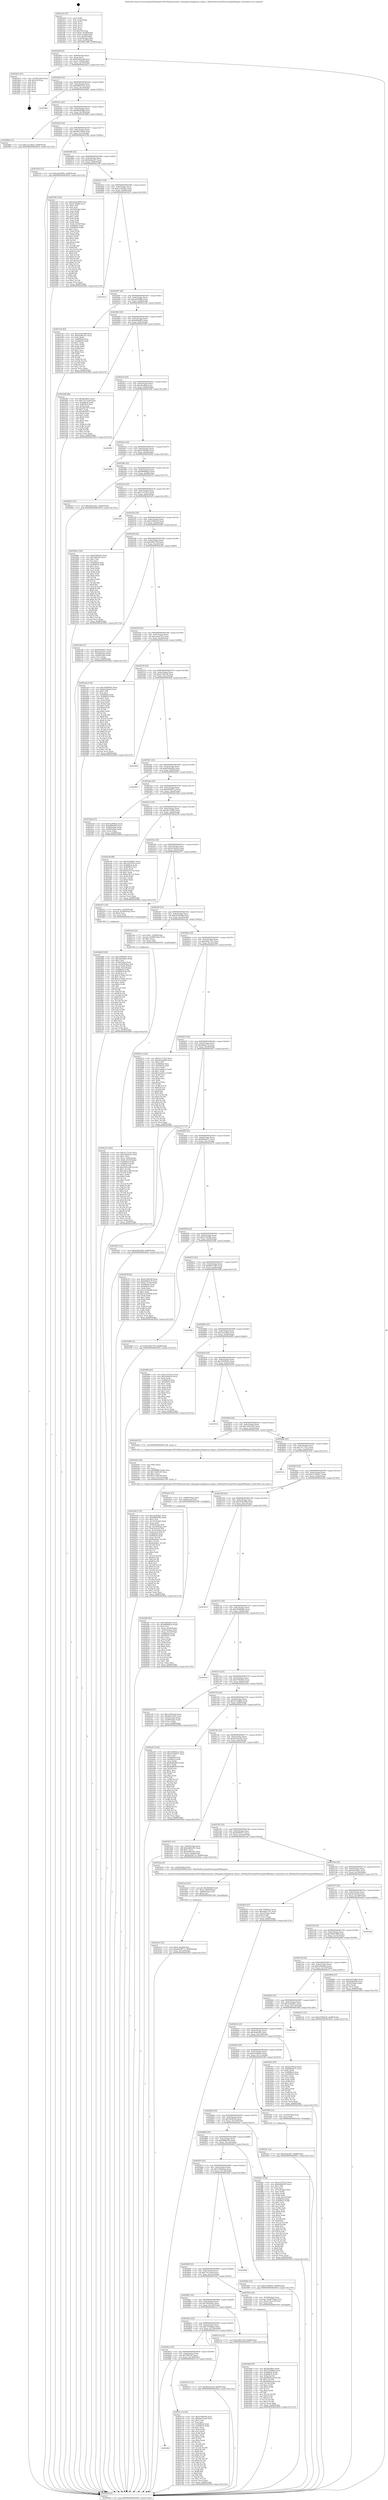 digraph "0x4023e0" {
  label = "0x4023e0 (/mnt/c/Users/mathe/Desktop/tcc/POCII/binaries/extr_labenginecodegameai_dmq3.c_BotHasPersistantPowerupAndWeapon_Final-ollvm.out::main(0))"
  labelloc = "t"
  node[shape=record]

  Entry [label="",width=0.3,height=0.3,shape=circle,fillcolor=black,style=filled]
  "0x40240f" [label="{
     0x40240f [23]\l
     | [instrs]\l
     &nbsp;&nbsp;0x40240f \<+3\>: mov -0x68(%rbp),%eax\l
     &nbsp;&nbsp;0x402412 \<+2\>: mov %eax,%ecx\l
     &nbsp;&nbsp;0x402414 \<+6\>: sub $0x8360eadb,%ecx\l
     &nbsp;&nbsp;0x40241a \<+3\>: mov %eax,-0x6c(%rbp)\l
     &nbsp;&nbsp;0x40241d \<+3\>: mov %ecx,-0x70(%rbp)\l
     &nbsp;&nbsp;0x402420 \<+6\>: je 00000000004034e3 \<main+0x1103\>\l
  }"]
  "0x4034e3" [label="{
     0x4034e3 [21]\l
     | [instrs]\l
     &nbsp;&nbsp;0x4034e3 \<+3\>: mov -0x34(%rbp),%eax\l
     &nbsp;&nbsp;0x4034e6 \<+7\>: add $0x128,%rsp\l
     &nbsp;&nbsp;0x4034ed \<+1\>: pop %rbx\l
     &nbsp;&nbsp;0x4034ee \<+2\>: pop %r12\l
     &nbsp;&nbsp;0x4034f0 \<+2\>: pop %r13\l
     &nbsp;&nbsp;0x4034f2 \<+2\>: pop %r14\l
     &nbsp;&nbsp;0x4034f4 \<+2\>: pop %r15\l
     &nbsp;&nbsp;0x4034f6 \<+1\>: pop %rbp\l
     &nbsp;&nbsp;0x4034f7 \<+1\>: ret\l
  }"]
  "0x402426" [label="{
     0x402426 [22]\l
     | [instrs]\l
     &nbsp;&nbsp;0x402426 \<+5\>: jmp 000000000040242b \<main+0x4b\>\l
     &nbsp;&nbsp;0x40242b \<+3\>: mov -0x6c(%rbp),%eax\l
     &nbsp;&nbsp;0x40242e \<+5\>: sub $0x899b5152,%eax\l
     &nbsp;&nbsp;0x402433 \<+3\>: mov %eax,-0x74(%rbp)\l
     &nbsp;&nbsp;0x402436 \<+6\>: je 00000000004029b1 \<main+0x5d1\>\l
  }"]
  Exit [label="",width=0.3,height=0.3,shape=circle,fillcolor=black,style=filled,peripheries=2]
  "0x4029b1" [label="{
     0x4029b1\l
  }", style=dashed]
  "0x40243c" [label="{
     0x40243c [22]\l
     | [instrs]\l
     &nbsp;&nbsp;0x40243c \<+5\>: jmp 0000000000402441 \<main+0x61\>\l
     &nbsp;&nbsp;0x402441 \<+3\>: mov -0x6c(%rbp),%eax\l
     &nbsp;&nbsp;0x402444 \<+5\>: sub $0x8db005fb,%eax\l
     &nbsp;&nbsp;0x402449 \<+3\>: mov %eax,-0x78(%rbp)\l
     &nbsp;&nbsp;0x40244c \<+6\>: je 0000000000402f8d \<main+0xbad\>\l
  }"]
  "0x4033fc" [label="{
     0x4033fc [12]\l
     | [instrs]\l
     &nbsp;&nbsp;0x4033fc \<+7\>: movl $0x5ebdc0fc,-0x68(%rbp)\l
     &nbsp;&nbsp;0x403403 \<+5\>: jmp 000000000040365d \<main+0x127d\>\l
  }"]
  "0x402f8d" [label="{
     0x402f8d [12]\l
     | [instrs]\l
     &nbsp;&nbsp;0x402f8d \<+7\>: movl $0x12a19fa4,-0x68(%rbp)\l
     &nbsp;&nbsp;0x402f94 \<+5\>: jmp 000000000040365d \<main+0x127d\>\l
  }"]
  "0x402452" [label="{
     0x402452 [22]\l
     | [instrs]\l
     &nbsp;&nbsp;0x402452 \<+5\>: jmp 0000000000402457 \<main+0x77\>\l
     &nbsp;&nbsp;0x402457 \<+3\>: mov -0x6c(%rbp),%eax\l
     &nbsp;&nbsp;0x40245a \<+5\>: sub $0x96e74ee6,%eax\l
     &nbsp;&nbsp;0x40245f \<+3\>: mov %eax,-0x7c(%rbp)\l
     &nbsp;&nbsp;0x402462 \<+6\>: je 000000000040319a \<main+0xdba\>\l
  }"]
  "0x403364" [label="{
     0x403364 [97]\l
     | [instrs]\l
     &nbsp;&nbsp;0x403364 \<+5\>: mov $0xa8caffea,%edx\l
     &nbsp;&nbsp;0x403369 \<+5\>: mov $0x7d7bdba3,%esi\l
     &nbsp;&nbsp;0x40336e \<+8\>: mov 0x4060a4,%r8d\l
     &nbsp;&nbsp;0x403376 \<+8\>: mov 0x4060c0,%r9d\l
     &nbsp;&nbsp;0x40337e \<+3\>: mov %r8d,%r10d\l
     &nbsp;&nbsp;0x403381 \<+7\>: add $0x8f5822af,%r10d\l
     &nbsp;&nbsp;0x403388 \<+4\>: sub $0x1,%r10d\l
     &nbsp;&nbsp;0x40338c \<+7\>: sub $0x8f5822af,%r10d\l
     &nbsp;&nbsp;0x403393 \<+4\>: imul %r10d,%r8d\l
     &nbsp;&nbsp;0x403397 \<+4\>: and $0x1,%r8d\l
     &nbsp;&nbsp;0x40339b \<+4\>: cmp $0x0,%r8d\l
     &nbsp;&nbsp;0x40339f \<+4\>: sete %r11b\l
     &nbsp;&nbsp;0x4033a3 \<+4\>: cmp $0xa,%r9d\l
     &nbsp;&nbsp;0x4033a7 \<+3\>: setl %bl\l
     &nbsp;&nbsp;0x4033aa \<+3\>: mov %r11b,%r14b\l
     &nbsp;&nbsp;0x4033ad \<+3\>: and %bl,%r14b\l
     &nbsp;&nbsp;0x4033b0 \<+3\>: xor %bl,%r11b\l
     &nbsp;&nbsp;0x4033b3 \<+3\>: or %r11b,%r14b\l
     &nbsp;&nbsp;0x4033b6 \<+4\>: test $0x1,%r14b\l
     &nbsp;&nbsp;0x4033ba \<+3\>: cmovne %esi,%edx\l
     &nbsp;&nbsp;0x4033bd \<+3\>: mov %edx,-0x68(%rbp)\l
     &nbsp;&nbsp;0x4033c0 \<+5\>: jmp 000000000040365d \<main+0x127d\>\l
  }"]
  "0x40319a" [label="{
     0x40319a [12]\l
     | [instrs]\l
     &nbsp;&nbsp;0x40319a \<+7\>: movl $0xa48188f4,-0x68(%rbp)\l
     &nbsp;&nbsp;0x4031a1 \<+5\>: jmp 000000000040365d \<main+0x127d\>\l
  }"]
  "0x402468" [label="{
     0x402468 [22]\l
     | [instrs]\l
     &nbsp;&nbsp;0x402468 \<+5\>: jmp 000000000040246d \<main+0x8d\>\l
     &nbsp;&nbsp;0x40246d \<+3\>: mov -0x6c(%rbp),%eax\l
     &nbsp;&nbsp;0x402470 \<+5\>: sub $0x9adbec07,%eax\l
     &nbsp;&nbsp;0x402475 \<+3\>: mov %eax,-0x80(%rbp)\l
     &nbsp;&nbsp;0x402478 \<+6\>: je 00000000004031f9 \<main+0xe19\>\l
  }"]
  "0x4032c4" [label="{
     0x4032c4 [25]\l
     | [instrs]\l
     &nbsp;&nbsp;0x4032c4 \<+7\>: movl $0x0,-0x64(%rbp)\l
     &nbsp;&nbsp;0x4032cb \<+7\>: movl $0xd629877e,-0x68(%rbp)\l
     &nbsp;&nbsp;0x4032d2 \<+6\>: mov %eax,-0x140(%rbp)\l
     &nbsp;&nbsp;0x4032d8 \<+5\>: jmp 000000000040365d \<main+0x127d\>\l
  }"]
  "0x4031f9" [label="{
     0x4031f9 [159]\l
     | [instrs]\l
     &nbsp;&nbsp;0x4031f9 \<+5\>: mov $0x352b3099,%eax\l
     &nbsp;&nbsp;0x4031fe \<+5\>: mov $0xf118cf6b,%ecx\l
     &nbsp;&nbsp;0x403203 \<+2\>: mov $0x1,%dl\l
     &nbsp;&nbsp;0x403205 \<+2\>: xor %esi,%esi\l
     &nbsp;&nbsp;0x403207 \<+3\>: mov -0x54(%rbp),%edi\l
     &nbsp;&nbsp;0x40320a \<+3\>: mov %esi,%r8d\l
     &nbsp;&nbsp;0x40320d \<+3\>: sub %edi,%r8d\l
     &nbsp;&nbsp;0x403210 \<+2\>: mov %esi,%edi\l
     &nbsp;&nbsp;0x403212 \<+3\>: sub $0x1,%edi\l
     &nbsp;&nbsp;0x403215 \<+3\>: add %edi,%r8d\l
     &nbsp;&nbsp;0x403218 \<+2\>: mov %esi,%edi\l
     &nbsp;&nbsp;0x40321a \<+3\>: sub %r8d,%edi\l
     &nbsp;&nbsp;0x40321d \<+3\>: mov %edi,-0x54(%rbp)\l
     &nbsp;&nbsp;0x403220 \<+7\>: mov 0x4060a4,%edi\l
     &nbsp;&nbsp;0x403227 \<+8\>: mov 0x4060c0,%r8d\l
     &nbsp;&nbsp;0x40322f \<+3\>: sub $0x1,%esi\l
     &nbsp;&nbsp;0x403232 \<+3\>: mov %edi,%r9d\l
     &nbsp;&nbsp;0x403235 \<+3\>: add %esi,%r9d\l
     &nbsp;&nbsp;0x403238 \<+4\>: imul %r9d,%edi\l
     &nbsp;&nbsp;0x40323c \<+3\>: and $0x1,%edi\l
     &nbsp;&nbsp;0x40323f \<+3\>: cmp $0x0,%edi\l
     &nbsp;&nbsp;0x403242 \<+4\>: sete %r10b\l
     &nbsp;&nbsp;0x403246 \<+4\>: cmp $0xa,%r8d\l
     &nbsp;&nbsp;0x40324a \<+4\>: setl %r11b\l
     &nbsp;&nbsp;0x40324e \<+3\>: mov %r10b,%bl\l
     &nbsp;&nbsp;0x403251 \<+3\>: xor $0xff,%bl\l
     &nbsp;&nbsp;0x403254 \<+3\>: mov %r11b,%r14b\l
     &nbsp;&nbsp;0x403257 \<+4\>: xor $0xff,%r14b\l
     &nbsp;&nbsp;0x40325b \<+3\>: xor $0x0,%dl\l
     &nbsp;&nbsp;0x40325e \<+3\>: mov %bl,%r15b\l
     &nbsp;&nbsp;0x403261 \<+4\>: and $0x0,%r15b\l
     &nbsp;&nbsp;0x403265 \<+3\>: and %dl,%r10b\l
     &nbsp;&nbsp;0x403268 \<+3\>: mov %r14b,%r12b\l
     &nbsp;&nbsp;0x40326b \<+4\>: and $0x0,%r12b\l
     &nbsp;&nbsp;0x40326f \<+3\>: and %dl,%r11b\l
     &nbsp;&nbsp;0x403272 \<+3\>: or %r10b,%r15b\l
     &nbsp;&nbsp;0x403275 \<+3\>: or %r11b,%r12b\l
     &nbsp;&nbsp;0x403278 \<+3\>: xor %r12b,%r15b\l
     &nbsp;&nbsp;0x40327b \<+3\>: or %r14b,%bl\l
     &nbsp;&nbsp;0x40327e \<+3\>: xor $0xff,%bl\l
     &nbsp;&nbsp;0x403281 \<+3\>: or $0x0,%dl\l
     &nbsp;&nbsp;0x403284 \<+2\>: and %dl,%bl\l
     &nbsp;&nbsp;0x403286 \<+3\>: or %bl,%r15b\l
     &nbsp;&nbsp;0x403289 \<+4\>: test $0x1,%r15b\l
     &nbsp;&nbsp;0x40328d \<+3\>: cmovne %ecx,%eax\l
     &nbsp;&nbsp;0x403290 \<+3\>: mov %eax,-0x68(%rbp)\l
     &nbsp;&nbsp;0x403293 \<+5\>: jmp 000000000040365d \<main+0x127d\>\l
  }"]
  "0x40247e" [label="{
     0x40247e [25]\l
     | [instrs]\l
     &nbsp;&nbsp;0x40247e \<+5\>: jmp 0000000000402483 \<main+0xa3\>\l
     &nbsp;&nbsp;0x402483 \<+3\>: mov -0x6c(%rbp),%eax\l
     &nbsp;&nbsp;0x402486 \<+5\>: sub $0xa12d39ee,%eax\l
     &nbsp;&nbsp;0x40248b \<+6\>: mov %eax,-0x84(%rbp)\l
     &nbsp;&nbsp;0x402491 \<+6\>: je 0000000000403414 \<main+0x1034\>\l
  }"]
  "0x4032ad" [label="{
     0x4032ad [23]\l
     | [instrs]\l
     &nbsp;&nbsp;0x4032ad \<+10\>: movabs $0x4040b6,%rdi\l
     &nbsp;&nbsp;0x4032b7 \<+3\>: mov %eax,-0x60(%rbp)\l
     &nbsp;&nbsp;0x4032ba \<+3\>: mov -0x60(%rbp),%esi\l
     &nbsp;&nbsp;0x4032bd \<+2\>: mov $0x0,%al\l
     &nbsp;&nbsp;0x4032bf \<+5\>: call 0000000000401040 \<printf@plt\>\l
     | [calls]\l
     &nbsp;&nbsp;0x401040 \{1\} (unknown)\l
  }"]
  "0x403414" [label="{
     0x403414\l
  }", style=dashed]
  "0x402497" [label="{
     0x402497 [25]\l
     | [instrs]\l
     &nbsp;&nbsp;0x402497 \<+5\>: jmp 000000000040249c \<main+0xbc\>\l
     &nbsp;&nbsp;0x40249c \<+3\>: mov -0x6c(%rbp),%eax\l
     &nbsp;&nbsp;0x40249f \<+5\>: sub $0xa48188f4,%eax\l
     &nbsp;&nbsp;0x4024a4 \<+6\>: mov %eax,-0x88(%rbp)\l
     &nbsp;&nbsp;0x4024aa \<+6\>: je 00000000004031a6 \<main+0xdc6\>\l
  }"]
  "0x4028fc" [label="{
     0x4028fc\l
  }", style=dashed]
  "0x4031a6" [label="{
     0x4031a6 [83]\l
     | [instrs]\l
     &nbsp;&nbsp;0x4031a6 \<+5\>: mov $0x352b3099,%eax\l
     &nbsp;&nbsp;0x4031ab \<+5\>: mov $0x9adbec07,%ecx\l
     &nbsp;&nbsp;0x4031b0 \<+2\>: xor %edx,%edx\l
     &nbsp;&nbsp;0x4031b2 \<+7\>: mov 0x4060a4,%esi\l
     &nbsp;&nbsp;0x4031b9 \<+7\>: mov 0x4060c0,%edi\l
     &nbsp;&nbsp;0x4031c0 \<+3\>: sub $0x1,%edx\l
     &nbsp;&nbsp;0x4031c3 \<+3\>: mov %esi,%r8d\l
     &nbsp;&nbsp;0x4031c6 \<+3\>: add %edx,%r8d\l
     &nbsp;&nbsp;0x4031c9 \<+4\>: imul %r8d,%esi\l
     &nbsp;&nbsp;0x4031cd \<+3\>: and $0x1,%esi\l
     &nbsp;&nbsp;0x4031d0 \<+3\>: cmp $0x0,%esi\l
     &nbsp;&nbsp;0x4031d3 \<+4\>: sete %r9b\l
     &nbsp;&nbsp;0x4031d7 \<+3\>: cmp $0xa,%edi\l
     &nbsp;&nbsp;0x4031da \<+4\>: setl %r10b\l
     &nbsp;&nbsp;0x4031de \<+3\>: mov %r9b,%r11b\l
     &nbsp;&nbsp;0x4031e1 \<+3\>: and %r10b,%r11b\l
     &nbsp;&nbsp;0x4031e4 \<+3\>: xor %r10b,%r9b\l
     &nbsp;&nbsp;0x4031e7 \<+3\>: or %r9b,%r11b\l
     &nbsp;&nbsp;0x4031ea \<+4\>: test $0x1,%r11b\l
     &nbsp;&nbsp;0x4031ee \<+3\>: cmovne %ecx,%eax\l
     &nbsp;&nbsp;0x4031f1 \<+3\>: mov %eax,-0x68(%rbp)\l
     &nbsp;&nbsp;0x4031f4 \<+5\>: jmp 000000000040365d \<main+0x127d\>\l
  }"]
  "0x4024b0" [label="{
     0x4024b0 [25]\l
     | [instrs]\l
     &nbsp;&nbsp;0x4024b0 \<+5\>: jmp 00000000004024b5 \<main+0xd5\>\l
     &nbsp;&nbsp;0x4024b5 \<+3\>: mov -0x6c(%rbp),%eax\l
     &nbsp;&nbsp;0x4024b8 \<+5\>: sub $0xa684e8f3,%eax\l
     &nbsp;&nbsp;0x4024bd \<+6\>: mov %eax,-0x8c(%rbp)\l
     &nbsp;&nbsp;0x4024c3 \<+6\>: je 00000000004032f8 \<main+0xf18\>\l
  }"]
  "0x403114" [label="{
     0x403114 [134]\l
     | [instrs]\l
     &nbsp;&nbsp;0x403114 \<+5\>: mov $0xb700f39a,%eax\l
     &nbsp;&nbsp;0x403119 \<+5\>: mov $0x96e74ee6,%ecx\l
     &nbsp;&nbsp;0x40311e \<+2\>: mov $0x1,%dl\l
     &nbsp;&nbsp;0x403120 \<+2\>: xor %esi,%esi\l
     &nbsp;&nbsp;0x403122 \<+7\>: mov 0x4060a4,%edi\l
     &nbsp;&nbsp;0x403129 \<+8\>: mov 0x4060c0,%r8d\l
     &nbsp;&nbsp;0x403131 \<+3\>: sub $0x1,%esi\l
     &nbsp;&nbsp;0x403134 \<+3\>: mov %edi,%r9d\l
     &nbsp;&nbsp;0x403137 \<+3\>: add %esi,%r9d\l
     &nbsp;&nbsp;0x40313a \<+4\>: imul %r9d,%edi\l
     &nbsp;&nbsp;0x40313e \<+3\>: and $0x1,%edi\l
     &nbsp;&nbsp;0x403141 \<+3\>: cmp $0x0,%edi\l
     &nbsp;&nbsp;0x403144 \<+4\>: sete %r10b\l
     &nbsp;&nbsp;0x403148 \<+4\>: cmp $0xa,%r8d\l
     &nbsp;&nbsp;0x40314c \<+4\>: setl %r11b\l
     &nbsp;&nbsp;0x403150 \<+3\>: mov %r10b,%bl\l
     &nbsp;&nbsp;0x403153 \<+3\>: xor $0xff,%bl\l
     &nbsp;&nbsp;0x403156 \<+3\>: mov %r11b,%r14b\l
     &nbsp;&nbsp;0x403159 \<+4\>: xor $0xff,%r14b\l
     &nbsp;&nbsp;0x40315d \<+3\>: xor $0x0,%dl\l
     &nbsp;&nbsp;0x403160 \<+3\>: mov %bl,%r15b\l
     &nbsp;&nbsp;0x403163 \<+4\>: and $0x0,%r15b\l
     &nbsp;&nbsp;0x403167 \<+3\>: and %dl,%r10b\l
     &nbsp;&nbsp;0x40316a \<+3\>: mov %r14b,%r12b\l
     &nbsp;&nbsp;0x40316d \<+4\>: and $0x0,%r12b\l
     &nbsp;&nbsp;0x403171 \<+3\>: and %dl,%r11b\l
     &nbsp;&nbsp;0x403174 \<+3\>: or %r10b,%r15b\l
     &nbsp;&nbsp;0x403177 \<+3\>: or %r11b,%r12b\l
     &nbsp;&nbsp;0x40317a \<+3\>: xor %r12b,%r15b\l
     &nbsp;&nbsp;0x40317d \<+3\>: or %r14b,%bl\l
     &nbsp;&nbsp;0x403180 \<+3\>: xor $0xff,%bl\l
     &nbsp;&nbsp;0x403183 \<+3\>: or $0x0,%dl\l
     &nbsp;&nbsp;0x403186 \<+2\>: and %dl,%bl\l
     &nbsp;&nbsp;0x403188 \<+3\>: or %bl,%r15b\l
     &nbsp;&nbsp;0x40318b \<+4\>: test $0x1,%r15b\l
     &nbsp;&nbsp;0x40318f \<+3\>: cmovne %ecx,%eax\l
     &nbsp;&nbsp;0x403192 \<+3\>: mov %eax,-0x68(%rbp)\l
     &nbsp;&nbsp;0x403195 \<+5\>: jmp 000000000040365d \<main+0x127d\>\l
  }"]
  "0x4032f8" [label="{
     0x4032f8 [88]\l
     | [instrs]\l
     &nbsp;&nbsp;0x4032f8 \<+5\>: mov $0xa8caffea,%eax\l
     &nbsp;&nbsp;0x4032fd \<+5\>: mov $0x73a7caa9,%ecx\l
     &nbsp;&nbsp;0x403302 \<+7\>: mov 0x4060a4,%edx\l
     &nbsp;&nbsp;0x403309 \<+7\>: mov 0x4060c0,%esi\l
     &nbsp;&nbsp;0x403310 \<+2\>: mov %edx,%edi\l
     &nbsp;&nbsp;0x403312 \<+6\>: add $0xef914f73,%edi\l
     &nbsp;&nbsp;0x403318 \<+3\>: sub $0x1,%edi\l
     &nbsp;&nbsp;0x40331b \<+6\>: sub $0xef914f73,%edi\l
     &nbsp;&nbsp;0x403321 \<+3\>: imul %edi,%edx\l
     &nbsp;&nbsp;0x403324 \<+3\>: and $0x1,%edx\l
     &nbsp;&nbsp;0x403327 \<+3\>: cmp $0x0,%edx\l
     &nbsp;&nbsp;0x40332a \<+4\>: sete %r8b\l
     &nbsp;&nbsp;0x40332e \<+3\>: cmp $0xa,%esi\l
     &nbsp;&nbsp;0x403331 \<+4\>: setl %r9b\l
     &nbsp;&nbsp;0x403335 \<+3\>: mov %r8b,%r10b\l
     &nbsp;&nbsp;0x403338 \<+3\>: and %r9b,%r10b\l
     &nbsp;&nbsp;0x40333b \<+3\>: xor %r9b,%r8b\l
     &nbsp;&nbsp;0x40333e \<+3\>: or %r8b,%r10b\l
     &nbsp;&nbsp;0x403341 \<+4\>: test $0x1,%r10b\l
     &nbsp;&nbsp;0x403345 \<+3\>: cmovne %ecx,%eax\l
     &nbsp;&nbsp;0x403348 \<+3\>: mov %eax,-0x68(%rbp)\l
     &nbsp;&nbsp;0x40334b \<+5\>: jmp 000000000040365d \<main+0x127d\>\l
  }"]
  "0x4024c9" [label="{
     0x4024c9 [25]\l
     | [instrs]\l
     &nbsp;&nbsp;0x4024c9 \<+5\>: jmp 00000000004024ce \<main+0xee\>\l
     &nbsp;&nbsp;0x4024ce \<+3\>: mov -0x6c(%rbp),%eax\l
     &nbsp;&nbsp;0x4024d1 \<+5\>: sub $0xa8caffea,%eax\l
     &nbsp;&nbsp;0x4024d6 \<+6\>: mov %eax,-0x90(%rbp)\l
     &nbsp;&nbsp;0x4024dc \<+6\>: je 000000000040362f \<main+0x124f\>\l
  }"]
  "0x4028e3" [label="{
     0x4028e3 [25]\l
     | [instrs]\l
     &nbsp;&nbsp;0x4028e3 \<+5\>: jmp 00000000004028e8 \<main+0x508\>\l
     &nbsp;&nbsp;0x4028e8 \<+3\>: mov -0x6c(%rbp),%eax\l
     &nbsp;&nbsp;0x4028eb \<+5\>: sub $0x7fff530c,%eax\l
     &nbsp;&nbsp;0x4028f0 \<+6\>: mov %eax,-0x138(%rbp)\l
     &nbsp;&nbsp;0x4028f6 \<+6\>: je 0000000000403114 \<main+0xd34\>\l
  }"]
  "0x40362f" [label="{
     0x40362f\l
  }", style=dashed]
  "0x4024e2" [label="{
     0x4024e2 [25]\l
     | [instrs]\l
     &nbsp;&nbsp;0x4024e2 \<+5\>: jmp 00000000004024e7 \<main+0x107\>\l
     &nbsp;&nbsp;0x4024e7 \<+3\>: mov -0x6c(%rbp),%eax\l
     &nbsp;&nbsp;0x4024ea \<+5\>: sub $0xb700f39a,%eax\l
     &nbsp;&nbsp;0x4024ef \<+6\>: mov %eax,-0x94(%rbp)\l
     &nbsp;&nbsp;0x4024f5 \<+6\>: je 0000000000403604 \<main+0x1224\>\l
  }"]
  "0x4033c5" [label="{
     0x4033c5 [12]\l
     | [instrs]\l
     &nbsp;&nbsp;0x4033c5 \<+7\>: movl $0x40a24c2b,-0x68(%rbp)\l
     &nbsp;&nbsp;0x4033cc \<+5\>: jmp 000000000040365d \<main+0x127d\>\l
  }"]
  "0x403604" [label="{
     0x403604\l
  }", style=dashed]
  "0x4024fb" [label="{
     0x4024fb [25]\l
     | [instrs]\l
     &nbsp;&nbsp;0x4024fb \<+5\>: jmp 0000000000402500 \<main+0x120\>\l
     &nbsp;&nbsp;0x402500 \<+3\>: mov -0x6c(%rbp),%eax\l
     &nbsp;&nbsp;0x402503 \<+5\>: sub $0xb89984c6,%eax\l
     &nbsp;&nbsp;0x402508 \<+6\>: mov %eax,-0x98(%rbp)\l
     &nbsp;&nbsp;0x40250e \<+6\>: je 0000000000402b53 \<main+0x773\>\l
  }"]
  "0x402edd" [label="{
     0x402edd [176]\l
     | [instrs]\l
     &nbsp;&nbsp;0x402edd \<+5\>: mov $0x5e2928a7,%ecx\l
     &nbsp;&nbsp;0x402ee2 \<+5\>: mov $0x8db005fb,%edx\l
     &nbsp;&nbsp;0x402ee7 \<+3\>: mov $0x1,%sil\l
     &nbsp;&nbsp;0x402eea \<+6\>: mov -0x13c(%rbp),%edi\l
     &nbsp;&nbsp;0x402ef0 \<+3\>: imul %eax,%edi\l
     &nbsp;&nbsp;0x402ef3 \<+4\>: mov -0x50(%rbp),%r8\l
     &nbsp;&nbsp;0x402ef7 \<+4\>: movslq -0x54(%rbp),%r9\l
     &nbsp;&nbsp;0x402efb \<+4\>: mov (%r8,%r9,8),%r8\l
     &nbsp;&nbsp;0x402eff \<+4\>: movslq -0x5c(%rbp),%r9\l
     &nbsp;&nbsp;0x402f03 \<+4\>: mov %edi,(%r8,%r9,4)\l
     &nbsp;&nbsp;0x402f07 \<+7\>: mov 0x4060a4,%eax\l
     &nbsp;&nbsp;0x402f0e \<+7\>: mov 0x4060c0,%edi\l
     &nbsp;&nbsp;0x402f15 \<+3\>: mov %eax,%r10d\l
     &nbsp;&nbsp;0x402f18 \<+7\>: add $0x8aa49a1,%r10d\l
     &nbsp;&nbsp;0x402f1f \<+4\>: sub $0x1,%r10d\l
     &nbsp;&nbsp;0x402f23 \<+7\>: sub $0x8aa49a1,%r10d\l
     &nbsp;&nbsp;0x402f2a \<+4\>: imul %r10d,%eax\l
     &nbsp;&nbsp;0x402f2e \<+3\>: and $0x1,%eax\l
     &nbsp;&nbsp;0x402f31 \<+3\>: cmp $0x0,%eax\l
     &nbsp;&nbsp;0x402f34 \<+4\>: sete %r11b\l
     &nbsp;&nbsp;0x402f38 \<+3\>: cmp $0xa,%edi\l
     &nbsp;&nbsp;0x402f3b \<+3\>: setl %bl\l
     &nbsp;&nbsp;0x402f3e \<+3\>: mov %r11b,%r14b\l
     &nbsp;&nbsp;0x402f41 \<+4\>: xor $0xff,%r14b\l
     &nbsp;&nbsp;0x402f45 \<+3\>: mov %bl,%r15b\l
     &nbsp;&nbsp;0x402f48 \<+4\>: xor $0xff,%r15b\l
     &nbsp;&nbsp;0x402f4c \<+4\>: xor $0x0,%sil\l
     &nbsp;&nbsp;0x402f50 \<+3\>: mov %r14b,%r12b\l
     &nbsp;&nbsp;0x402f53 \<+4\>: and $0x0,%r12b\l
     &nbsp;&nbsp;0x402f57 \<+3\>: and %sil,%r11b\l
     &nbsp;&nbsp;0x402f5a \<+3\>: mov %r15b,%r13b\l
     &nbsp;&nbsp;0x402f5d \<+4\>: and $0x0,%r13b\l
     &nbsp;&nbsp;0x402f61 \<+3\>: and %sil,%bl\l
     &nbsp;&nbsp;0x402f64 \<+3\>: or %r11b,%r12b\l
     &nbsp;&nbsp;0x402f67 \<+3\>: or %bl,%r13b\l
     &nbsp;&nbsp;0x402f6a \<+3\>: xor %r13b,%r12b\l
     &nbsp;&nbsp;0x402f6d \<+3\>: or %r15b,%r14b\l
     &nbsp;&nbsp;0x402f70 \<+4\>: xor $0xff,%r14b\l
     &nbsp;&nbsp;0x402f74 \<+4\>: or $0x0,%sil\l
     &nbsp;&nbsp;0x402f78 \<+3\>: and %sil,%r14b\l
     &nbsp;&nbsp;0x402f7b \<+3\>: or %r14b,%r12b\l
     &nbsp;&nbsp;0x402f7e \<+4\>: test $0x1,%r12b\l
     &nbsp;&nbsp;0x402f82 \<+3\>: cmovne %edx,%ecx\l
     &nbsp;&nbsp;0x402f85 \<+3\>: mov %ecx,-0x68(%rbp)\l
     &nbsp;&nbsp;0x402f88 \<+5\>: jmp 000000000040365d \<main+0x127d\>\l
  }"]
  "0x402b53" [label="{
     0x402b53 [12]\l
     | [instrs]\l
     &nbsp;&nbsp;0x402b53 \<+7\>: movl $0x4e9128a1,-0x68(%rbp)\l
     &nbsp;&nbsp;0x402b5a \<+5\>: jmp 000000000040365d \<main+0x127d\>\l
  }"]
  "0x402514" [label="{
     0x402514 [25]\l
     | [instrs]\l
     &nbsp;&nbsp;0x402514 \<+5\>: jmp 0000000000402519 \<main+0x139\>\l
     &nbsp;&nbsp;0x402519 \<+3\>: mov -0x6c(%rbp),%eax\l
     &nbsp;&nbsp;0x40251c \<+5\>: sub $0xc12725c2,%eax\l
     &nbsp;&nbsp;0x402521 \<+6\>: mov %eax,-0x9c(%rbp)\l
     &nbsp;&nbsp;0x402527 \<+6\>: je 00000000004035e5 \<main+0x1205\>\l
  }"]
  "0x402eb5" [label="{
     0x402eb5 [40]\l
     | [instrs]\l
     &nbsp;&nbsp;0x402eb5 \<+5\>: mov $0x2,%ecx\l
     &nbsp;&nbsp;0x402eba \<+1\>: cltd\l
     &nbsp;&nbsp;0x402ebb \<+2\>: idiv %ecx\l
     &nbsp;&nbsp;0x402ebd \<+6\>: imul $0xfffffffe,%edx,%ecx\l
     &nbsp;&nbsp;0x402ec3 \<+6\>: sub $0x7ca64c50,%ecx\l
     &nbsp;&nbsp;0x402ec9 \<+3\>: add $0x1,%ecx\l
     &nbsp;&nbsp;0x402ecc \<+6\>: add $0x7ca64c50,%ecx\l
     &nbsp;&nbsp;0x402ed2 \<+6\>: mov %ecx,-0x13c(%rbp)\l
     &nbsp;&nbsp;0x402ed8 \<+5\>: call 0000000000401160 \<next_i\>\l
     | [calls]\l
     &nbsp;&nbsp;0x401160 \{1\} (/mnt/c/Users/mathe/Desktop/tcc/POCII/binaries/extr_labenginecodegameai_dmq3.c_BotHasPersistantPowerupAndWeapon_Final-ollvm.out::next_i)\l
  }"]
  "0x4035e5" [label="{
     0x4035e5\l
  }", style=dashed]
  "0x40252d" [label="{
     0x40252d [25]\l
     | [instrs]\l
     &nbsp;&nbsp;0x40252d \<+5\>: jmp 0000000000402532 \<main+0x152\>\l
     &nbsp;&nbsp;0x402532 \<+3\>: mov -0x6c(%rbp),%eax\l
     &nbsp;&nbsp;0x402535 \<+5\>: sub $0xc5565ec0,%eax\l
     &nbsp;&nbsp;0x40253a \<+6\>: mov %eax,-0xa0(%rbp)\l
     &nbsp;&nbsp;0x402540 \<+6\>: je 000000000040308e \<main+0xcae\>\l
  }"]
  "0x402d88" [label="{
     0x402d88 [169]\l
     | [instrs]\l
     &nbsp;&nbsp;0x402d88 \<+5\>: mov $0x3594858c,%ecx\l
     &nbsp;&nbsp;0x402d8d \<+5\>: mov $0x5a9c96a2,%edx\l
     &nbsp;&nbsp;0x402d92 \<+3\>: mov $0x1,%sil\l
     &nbsp;&nbsp;0x402d95 \<+4\>: mov -0x50(%rbp),%rdi\l
     &nbsp;&nbsp;0x402d99 \<+4\>: movslq -0x54(%rbp),%r8\l
     &nbsp;&nbsp;0x402d9d \<+4\>: mov %rax,(%rdi,%r8,8)\l
     &nbsp;&nbsp;0x402da1 \<+7\>: movl $0x0,-0x5c(%rbp)\l
     &nbsp;&nbsp;0x402da8 \<+8\>: mov 0x4060a4,%r9d\l
     &nbsp;&nbsp;0x402db0 \<+8\>: mov 0x4060c0,%r10d\l
     &nbsp;&nbsp;0x402db8 \<+3\>: mov %r9d,%r11d\l
     &nbsp;&nbsp;0x402dbb \<+7\>: sub $0x127fafac,%r11d\l
     &nbsp;&nbsp;0x402dc2 \<+4\>: sub $0x1,%r11d\l
     &nbsp;&nbsp;0x402dc6 \<+7\>: add $0x127fafac,%r11d\l
     &nbsp;&nbsp;0x402dcd \<+4\>: imul %r11d,%r9d\l
     &nbsp;&nbsp;0x402dd1 \<+4\>: and $0x1,%r9d\l
     &nbsp;&nbsp;0x402dd5 \<+4\>: cmp $0x0,%r9d\l
     &nbsp;&nbsp;0x402dd9 \<+3\>: sete %bl\l
     &nbsp;&nbsp;0x402ddc \<+4\>: cmp $0xa,%r10d\l
     &nbsp;&nbsp;0x402de0 \<+4\>: setl %r14b\l
     &nbsp;&nbsp;0x402de4 \<+3\>: mov %bl,%r15b\l
     &nbsp;&nbsp;0x402de7 \<+4\>: xor $0xff,%r15b\l
     &nbsp;&nbsp;0x402deb \<+3\>: mov %r14b,%r12b\l
     &nbsp;&nbsp;0x402dee \<+4\>: xor $0xff,%r12b\l
     &nbsp;&nbsp;0x402df2 \<+4\>: xor $0x0,%sil\l
     &nbsp;&nbsp;0x402df6 \<+3\>: mov %r15b,%r13b\l
     &nbsp;&nbsp;0x402df9 \<+4\>: and $0x0,%r13b\l
     &nbsp;&nbsp;0x402dfd \<+3\>: and %sil,%bl\l
     &nbsp;&nbsp;0x402e00 \<+3\>: mov %r12b,%al\l
     &nbsp;&nbsp;0x402e03 \<+2\>: and $0x0,%al\l
     &nbsp;&nbsp;0x402e05 \<+3\>: and %sil,%r14b\l
     &nbsp;&nbsp;0x402e08 \<+3\>: or %bl,%r13b\l
     &nbsp;&nbsp;0x402e0b \<+3\>: or %r14b,%al\l
     &nbsp;&nbsp;0x402e0e \<+3\>: xor %al,%r13b\l
     &nbsp;&nbsp;0x402e11 \<+3\>: or %r12b,%r15b\l
     &nbsp;&nbsp;0x402e14 \<+4\>: xor $0xff,%r15b\l
     &nbsp;&nbsp;0x402e18 \<+4\>: or $0x0,%sil\l
     &nbsp;&nbsp;0x402e1c \<+3\>: and %sil,%r15b\l
     &nbsp;&nbsp;0x402e1f \<+3\>: or %r15b,%r13b\l
     &nbsp;&nbsp;0x402e22 \<+4\>: test $0x1,%r13b\l
     &nbsp;&nbsp;0x402e26 \<+3\>: cmovne %edx,%ecx\l
     &nbsp;&nbsp;0x402e29 \<+3\>: mov %ecx,-0x68(%rbp)\l
     &nbsp;&nbsp;0x402e2c \<+5\>: jmp 000000000040365d \<main+0x127d\>\l
  }"]
  "0x40308e" [label="{
     0x40308e [134]\l
     | [instrs]\l
     &nbsp;&nbsp;0x40308e \<+5\>: mov $0xb700f39a,%eax\l
     &nbsp;&nbsp;0x403093 \<+5\>: mov $0x7fff530c,%ecx\l
     &nbsp;&nbsp;0x403098 \<+2\>: mov $0x1,%dl\l
     &nbsp;&nbsp;0x40309a \<+2\>: xor %esi,%esi\l
     &nbsp;&nbsp;0x40309c \<+7\>: mov 0x4060a4,%edi\l
     &nbsp;&nbsp;0x4030a3 \<+8\>: mov 0x4060c0,%r8d\l
     &nbsp;&nbsp;0x4030ab \<+3\>: sub $0x1,%esi\l
     &nbsp;&nbsp;0x4030ae \<+3\>: mov %edi,%r9d\l
     &nbsp;&nbsp;0x4030b1 \<+3\>: add %esi,%r9d\l
     &nbsp;&nbsp;0x4030b4 \<+4\>: imul %r9d,%edi\l
     &nbsp;&nbsp;0x4030b8 \<+3\>: and $0x1,%edi\l
     &nbsp;&nbsp;0x4030bb \<+3\>: cmp $0x0,%edi\l
     &nbsp;&nbsp;0x4030be \<+4\>: sete %r10b\l
     &nbsp;&nbsp;0x4030c2 \<+4\>: cmp $0xa,%r8d\l
     &nbsp;&nbsp;0x4030c6 \<+4\>: setl %r11b\l
     &nbsp;&nbsp;0x4030ca \<+3\>: mov %r10b,%bl\l
     &nbsp;&nbsp;0x4030cd \<+3\>: xor $0xff,%bl\l
     &nbsp;&nbsp;0x4030d0 \<+3\>: mov %r11b,%r14b\l
     &nbsp;&nbsp;0x4030d3 \<+4\>: xor $0xff,%r14b\l
     &nbsp;&nbsp;0x4030d7 \<+3\>: xor $0x0,%dl\l
     &nbsp;&nbsp;0x4030da \<+3\>: mov %bl,%r15b\l
     &nbsp;&nbsp;0x4030dd \<+4\>: and $0x0,%r15b\l
     &nbsp;&nbsp;0x4030e1 \<+3\>: and %dl,%r10b\l
     &nbsp;&nbsp;0x4030e4 \<+3\>: mov %r14b,%r12b\l
     &nbsp;&nbsp;0x4030e7 \<+4\>: and $0x0,%r12b\l
     &nbsp;&nbsp;0x4030eb \<+3\>: and %dl,%r11b\l
     &nbsp;&nbsp;0x4030ee \<+3\>: or %r10b,%r15b\l
     &nbsp;&nbsp;0x4030f1 \<+3\>: or %r11b,%r12b\l
     &nbsp;&nbsp;0x4030f4 \<+3\>: xor %r12b,%r15b\l
     &nbsp;&nbsp;0x4030f7 \<+3\>: or %r14b,%bl\l
     &nbsp;&nbsp;0x4030fa \<+3\>: xor $0xff,%bl\l
     &nbsp;&nbsp;0x4030fd \<+3\>: or $0x0,%dl\l
     &nbsp;&nbsp;0x403100 \<+2\>: and %dl,%bl\l
     &nbsp;&nbsp;0x403102 \<+3\>: or %bl,%r15b\l
     &nbsp;&nbsp;0x403105 \<+4\>: test $0x1,%r15b\l
     &nbsp;&nbsp;0x403109 \<+3\>: cmovne %ecx,%eax\l
     &nbsp;&nbsp;0x40310c \<+3\>: mov %eax,-0x68(%rbp)\l
     &nbsp;&nbsp;0x40310f \<+5\>: jmp 000000000040365d \<main+0x127d\>\l
  }"]
  "0x402546" [label="{
     0x402546 [25]\l
     | [instrs]\l
     &nbsp;&nbsp;0x402546 \<+5\>: jmp 000000000040254b \<main+0x16b\>\l
     &nbsp;&nbsp;0x40254b \<+3\>: mov -0x6c(%rbp),%eax\l
     &nbsp;&nbsp;0x40254e \<+5\>: sub $0xc892755f,%eax\l
     &nbsp;&nbsp;0x402553 \<+6\>: mov %eax,-0xa4(%rbp)\l
     &nbsp;&nbsp;0x402559 \<+6\>: je 0000000000402cd0 \<main+0x8f0\>\l
  }"]
  "0x4028ca" [label="{
     0x4028ca [25]\l
     | [instrs]\l
     &nbsp;&nbsp;0x4028ca \<+5\>: jmp 00000000004028cf \<main+0x4ef\>\l
     &nbsp;&nbsp;0x4028cf \<+3\>: mov -0x6c(%rbp),%eax\l
     &nbsp;&nbsp;0x4028d2 \<+5\>: sub $0x7d7bdba3,%eax\l
     &nbsp;&nbsp;0x4028d7 \<+6\>: mov %eax,-0x134(%rbp)\l
     &nbsp;&nbsp;0x4028dd \<+6\>: je 00000000004033c5 \<main+0xfe5\>\l
  }"]
  "0x402cd0" [label="{
     0x402cd0 [27]\l
     | [instrs]\l
     &nbsp;&nbsp;0x402cd0 \<+5\>: mov $0x4b58ef17,%eax\l
     &nbsp;&nbsp;0x402cd5 \<+5\>: mov $0xcaa2e57a,%ecx\l
     &nbsp;&nbsp;0x402cda \<+3\>: mov -0x54(%rbp),%edx\l
     &nbsp;&nbsp;0x402cdd \<+3\>: cmp -0x48(%rbp),%edx\l
     &nbsp;&nbsp;0x402ce0 \<+3\>: cmovl %ecx,%eax\l
     &nbsp;&nbsp;0x402ce3 \<+3\>: mov %eax,-0x68(%rbp)\l
     &nbsp;&nbsp;0x402ce6 \<+5\>: jmp 000000000040365d \<main+0x127d\>\l
  }"]
  "0x40255f" [label="{
     0x40255f [25]\l
     | [instrs]\l
     &nbsp;&nbsp;0x40255f \<+5\>: jmp 0000000000402564 \<main+0x184\>\l
     &nbsp;&nbsp;0x402564 \<+3\>: mov -0x6c(%rbp),%eax\l
     &nbsp;&nbsp;0x402567 \<+5\>: sub $0xcaa2e57a,%eax\l
     &nbsp;&nbsp;0x40256c \<+6\>: mov %eax,-0xa8(%rbp)\l
     &nbsp;&nbsp;0x402572 \<+6\>: je 0000000000402ceb \<main+0x90b\>\l
  }"]
  "0x402cc4" [label="{
     0x402cc4 [12]\l
     | [instrs]\l
     &nbsp;&nbsp;0x402cc4 \<+7\>: movl $0xc892755f,-0x68(%rbp)\l
     &nbsp;&nbsp;0x402ccb \<+5\>: jmp 000000000040365d \<main+0x127d\>\l
  }"]
  "0x402ceb" [label="{
     0x402ceb [134]\l
     | [instrs]\l
     &nbsp;&nbsp;0x402ceb \<+5\>: mov $0x3594858c,%eax\l
     &nbsp;&nbsp;0x402cf0 \<+5\>: mov $0xdc56adc4,%ecx\l
     &nbsp;&nbsp;0x402cf5 \<+2\>: mov $0x1,%dl\l
     &nbsp;&nbsp;0x402cf7 \<+2\>: xor %esi,%esi\l
     &nbsp;&nbsp;0x402cf9 \<+7\>: mov 0x4060a4,%edi\l
     &nbsp;&nbsp;0x402d00 \<+8\>: mov 0x4060c0,%r8d\l
     &nbsp;&nbsp;0x402d08 \<+3\>: sub $0x1,%esi\l
     &nbsp;&nbsp;0x402d0b \<+3\>: mov %edi,%r9d\l
     &nbsp;&nbsp;0x402d0e \<+3\>: add %esi,%r9d\l
     &nbsp;&nbsp;0x402d11 \<+4\>: imul %r9d,%edi\l
     &nbsp;&nbsp;0x402d15 \<+3\>: and $0x1,%edi\l
     &nbsp;&nbsp;0x402d18 \<+3\>: cmp $0x0,%edi\l
     &nbsp;&nbsp;0x402d1b \<+4\>: sete %r10b\l
     &nbsp;&nbsp;0x402d1f \<+4\>: cmp $0xa,%r8d\l
     &nbsp;&nbsp;0x402d23 \<+4\>: setl %r11b\l
     &nbsp;&nbsp;0x402d27 \<+3\>: mov %r10b,%bl\l
     &nbsp;&nbsp;0x402d2a \<+3\>: xor $0xff,%bl\l
     &nbsp;&nbsp;0x402d2d \<+3\>: mov %r11b,%r14b\l
     &nbsp;&nbsp;0x402d30 \<+4\>: xor $0xff,%r14b\l
     &nbsp;&nbsp;0x402d34 \<+3\>: xor $0x1,%dl\l
     &nbsp;&nbsp;0x402d37 \<+3\>: mov %bl,%r15b\l
     &nbsp;&nbsp;0x402d3a \<+4\>: and $0xff,%r15b\l
     &nbsp;&nbsp;0x402d3e \<+3\>: and %dl,%r10b\l
     &nbsp;&nbsp;0x402d41 \<+3\>: mov %r14b,%r12b\l
     &nbsp;&nbsp;0x402d44 \<+4\>: and $0xff,%r12b\l
     &nbsp;&nbsp;0x402d48 \<+3\>: and %dl,%r11b\l
     &nbsp;&nbsp;0x402d4b \<+3\>: or %r10b,%r15b\l
     &nbsp;&nbsp;0x402d4e \<+3\>: or %r11b,%r12b\l
     &nbsp;&nbsp;0x402d51 \<+3\>: xor %r12b,%r15b\l
     &nbsp;&nbsp;0x402d54 \<+3\>: or %r14b,%bl\l
     &nbsp;&nbsp;0x402d57 \<+3\>: xor $0xff,%bl\l
     &nbsp;&nbsp;0x402d5a \<+3\>: or $0x1,%dl\l
     &nbsp;&nbsp;0x402d5d \<+2\>: and %dl,%bl\l
     &nbsp;&nbsp;0x402d5f \<+3\>: or %bl,%r15b\l
     &nbsp;&nbsp;0x402d62 \<+4\>: test $0x1,%r15b\l
     &nbsp;&nbsp;0x402d66 \<+3\>: cmovne %ecx,%eax\l
     &nbsp;&nbsp;0x402d69 \<+3\>: mov %eax,-0x68(%rbp)\l
     &nbsp;&nbsp;0x402d6c \<+5\>: jmp 000000000040365d \<main+0x127d\>\l
  }"]
  "0x402578" [label="{
     0x402578 [25]\l
     | [instrs]\l
     &nbsp;&nbsp;0x402578 \<+5\>: jmp 000000000040257d \<main+0x19d\>\l
     &nbsp;&nbsp;0x40257d \<+3\>: mov -0x6c(%rbp),%eax\l
     &nbsp;&nbsp;0x402580 \<+5\>: sub $0xd12df7a8,%eax\l
     &nbsp;&nbsp;0x402585 \<+6\>: mov %eax,-0xac(%rbp)\l
     &nbsp;&nbsp;0x40258b \<+6\>: je 000000000040364f \<main+0x126f\>\l
  }"]
  "0x4028b1" [label="{
     0x4028b1 [25]\l
     | [instrs]\l
     &nbsp;&nbsp;0x4028b1 \<+5\>: jmp 00000000004028b6 \<main+0x4d6\>\l
     &nbsp;&nbsp;0x4028b6 \<+3\>: mov -0x6c(%rbp),%eax\l
     &nbsp;&nbsp;0x4028b9 \<+5\>: sub $0x7bf2634e,%eax\l
     &nbsp;&nbsp;0x4028be \<+6\>: mov %eax,-0x130(%rbp)\l
     &nbsp;&nbsp;0x4028c4 \<+6\>: je 0000000000402cc4 \<main+0x8e4\>\l
  }"]
  "0x40364f" [label="{
     0x40364f\l
  }", style=dashed]
  "0x402591" [label="{
     0x402591 [25]\l
     | [instrs]\l
     &nbsp;&nbsp;0x402591 \<+5\>: jmp 0000000000402596 \<main+0x1b6\>\l
     &nbsp;&nbsp;0x402596 \<+3\>: mov -0x6c(%rbp),%eax\l
     &nbsp;&nbsp;0x402599 \<+5\>: sub $0xd54fad2b,%eax\l
     &nbsp;&nbsp;0x40259e \<+6\>: mov %eax,-0xb0(%rbp)\l
     &nbsp;&nbsp;0x4025a4 \<+6\>: je 0000000000402921 \<main+0x541\>\l
  }"]
  "0x403350" [label="{
     0x403350 [20]\l
     | [instrs]\l
     &nbsp;&nbsp;0x403350 \<+4\>: mov -0x50(%rbp),%rax\l
     &nbsp;&nbsp;0x403354 \<+4\>: movslq -0x64(%rbp),%rcx\l
     &nbsp;&nbsp;0x403358 \<+4\>: mov (%rax,%rcx,8),%rax\l
     &nbsp;&nbsp;0x40335c \<+3\>: mov %rax,%rdi\l
     &nbsp;&nbsp;0x40335f \<+5\>: call 0000000000401030 \<free@plt\>\l
     | [calls]\l
     &nbsp;&nbsp;0x401030 \{1\} (unknown)\l
  }"]
  "0x402921" [label="{
     0x402921\l
  }", style=dashed]
  "0x4025aa" [label="{
     0x4025aa [25]\l
     | [instrs]\l
     &nbsp;&nbsp;0x4025aa \<+5\>: jmp 00000000004025af \<main+0x1cf\>\l
     &nbsp;&nbsp;0x4025af \<+3\>: mov -0x6c(%rbp),%eax\l
     &nbsp;&nbsp;0x4025b2 \<+5\>: sub $0xd629877e,%eax\l
     &nbsp;&nbsp;0x4025b7 \<+6\>: mov %eax,-0xb4(%rbp)\l
     &nbsp;&nbsp;0x4025bd \<+6\>: je 00000000004032dd \<main+0xefd\>\l
  }"]
  "0x402898" [label="{
     0x402898 [25]\l
     | [instrs]\l
     &nbsp;&nbsp;0x402898 \<+5\>: jmp 000000000040289d \<main+0x4bd\>\l
     &nbsp;&nbsp;0x40289d \<+3\>: mov -0x6c(%rbp),%eax\l
     &nbsp;&nbsp;0x4028a0 \<+5\>: sub $0x73a7caa9,%eax\l
     &nbsp;&nbsp;0x4028a5 \<+6\>: mov %eax,-0x12c(%rbp)\l
     &nbsp;&nbsp;0x4028ab \<+6\>: je 0000000000403350 \<main+0xf70\>\l
  }"]
  "0x4032dd" [label="{
     0x4032dd [27]\l
     | [instrs]\l
     &nbsp;&nbsp;0x4032dd \<+5\>: mov $0x5ee896cb,%eax\l
     &nbsp;&nbsp;0x4032e2 \<+5\>: mov $0xa684e8f3,%ecx\l
     &nbsp;&nbsp;0x4032e7 \<+3\>: mov -0x64(%rbp),%edx\l
     &nbsp;&nbsp;0x4032ea \<+3\>: cmp -0x48(%rbp),%edx\l
     &nbsp;&nbsp;0x4032ed \<+3\>: cmovl %ecx,%eax\l
     &nbsp;&nbsp;0x4032f0 \<+3\>: mov %eax,-0x68(%rbp)\l
     &nbsp;&nbsp;0x4032f3 \<+5\>: jmp 000000000040365d \<main+0x127d\>\l
  }"]
  "0x4025c3" [label="{
     0x4025c3 [25]\l
     | [instrs]\l
     &nbsp;&nbsp;0x4025c3 \<+5\>: jmp 00000000004025c8 \<main+0x1e8\>\l
     &nbsp;&nbsp;0x4025c8 \<+3\>: mov -0x6c(%rbp),%eax\l
     &nbsp;&nbsp;0x4025cb \<+5\>: sub $0xdbc70285,%eax\l
     &nbsp;&nbsp;0x4025d0 \<+6\>: mov %eax,-0xb8(%rbp)\l
     &nbsp;&nbsp;0x4025d6 \<+6\>: je 0000000000402e58 \<main+0xa78\>\l
  }"]
  "0x403408" [label="{
     0x403408\l
  }", style=dashed]
  "0x402e58" [label="{
     0x402e58 [88]\l
     | [instrs]\l
     &nbsp;&nbsp;0x402e58 \<+5\>: mov $0x5e2928a7,%eax\l
     &nbsp;&nbsp;0x402e5d \<+5\>: mov $0x1e03547d,%ecx\l
     &nbsp;&nbsp;0x402e62 \<+7\>: mov 0x4060a4,%edx\l
     &nbsp;&nbsp;0x402e69 \<+7\>: mov 0x4060c0,%esi\l
     &nbsp;&nbsp;0x402e70 \<+2\>: mov %edx,%edi\l
     &nbsp;&nbsp;0x402e72 \<+6\>: add $0xbc30c13a,%edi\l
     &nbsp;&nbsp;0x402e78 \<+3\>: sub $0x1,%edi\l
     &nbsp;&nbsp;0x402e7b \<+6\>: sub $0xbc30c13a,%edi\l
     &nbsp;&nbsp;0x402e81 \<+3\>: imul %edi,%edx\l
     &nbsp;&nbsp;0x402e84 \<+3\>: and $0x1,%edx\l
     &nbsp;&nbsp;0x402e87 \<+3\>: cmp $0x0,%edx\l
     &nbsp;&nbsp;0x402e8a \<+4\>: sete %r8b\l
     &nbsp;&nbsp;0x402e8e \<+3\>: cmp $0xa,%esi\l
     &nbsp;&nbsp;0x402e91 \<+4\>: setl %r9b\l
     &nbsp;&nbsp;0x402e95 \<+3\>: mov %r8b,%r10b\l
     &nbsp;&nbsp;0x402e98 \<+3\>: and %r9b,%r10b\l
     &nbsp;&nbsp;0x402e9b \<+3\>: xor %r9b,%r8b\l
     &nbsp;&nbsp;0x402e9e \<+3\>: or %r8b,%r10b\l
     &nbsp;&nbsp;0x402ea1 \<+4\>: test $0x1,%r10b\l
     &nbsp;&nbsp;0x402ea5 \<+3\>: cmovne %ecx,%eax\l
     &nbsp;&nbsp;0x402ea8 \<+3\>: mov %eax,-0x68(%rbp)\l
     &nbsp;&nbsp;0x402eab \<+5\>: jmp 000000000040365d \<main+0x127d\>\l
  }"]
  "0x4025dc" [label="{
     0x4025dc [25]\l
     | [instrs]\l
     &nbsp;&nbsp;0x4025dc \<+5\>: jmp 00000000004025e1 \<main+0x201\>\l
     &nbsp;&nbsp;0x4025e1 \<+3\>: mov -0x6c(%rbp),%eax\l
     &nbsp;&nbsp;0x4025e4 \<+5\>: sub $0xdc56adc4,%eax\l
     &nbsp;&nbsp;0x4025e9 \<+6\>: mov %eax,-0xbc(%rbp)\l
     &nbsp;&nbsp;0x4025ef \<+6\>: je 0000000000402d71 \<main+0x991\>\l
  }"]
  "0x40287f" [label="{
     0x40287f [25]\l
     | [instrs]\l
     &nbsp;&nbsp;0x40287f \<+5\>: jmp 0000000000402884 \<main+0x4a4\>\l
     &nbsp;&nbsp;0x402884 \<+3\>: mov -0x6c(%rbp),%eax\l
     &nbsp;&nbsp;0x402887 \<+5\>: sub $0x720083ee,%eax\l
     &nbsp;&nbsp;0x40288c \<+6\>: mov %eax,-0x128(%rbp)\l
     &nbsp;&nbsp;0x402892 \<+6\>: je 0000000000403408 \<main+0x1028\>\l
  }"]
  "0x402d71" [label="{
     0x402d71 [23]\l
     | [instrs]\l
     &nbsp;&nbsp;0x402d71 \<+7\>: movl $0x1,-0x58(%rbp)\l
     &nbsp;&nbsp;0x402d78 \<+4\>: movslq -0x58(%rbp),%rax\l
     &nbsp;&nbsp;0x402d7c \<+4\>: shl $0x2,%rax\l
     &nbsp;&nbsp;0x402d80 \<+3\>: mov %rax,%rdi\l
     &nbsp;&nbsp;0x402d83 \<+5\>: call 0000000000401050 \<malloc@plt\>\l
     | [calls]\l
     &nbsp;&nbsp;0x401050 \{1\} (unknown)\l
  }"]
  "0x4025f5" [label="{
     0x4025f5 [25]\l
     | [instrs]\l
     &nbsp;&nbsp;0x4025f5 \<+5\>: jmp 00000000004025fa \<main+0x21a\>\l
     &nbsp;&nbsp;0x4025fa \<+3\>: mov -0x6c(%rbp),%eax\l
     &nbsp;&nbsp;0x4025fd \<+5\>: sub $0xdd23a069,%eax\l
     &nbsp;&nbsp;0x402602 \<+6\>: mov %eax,-0xc0(%rbp)\l
     &nbsp;&nbsp;0x402608 \<+6\>: je 0000000000402c0a \<main+0x82a\>\l
  }"]
  "0x403082" [label="{
     0x403082 [12]\l
     | [instrs]\l
     &nbsp;&nbsp;0x403082 \<+7\>: movl $0x376fe645,-0x68(%rbp)\l
     &nbsp;&nbsp;0x403089 \<+5\>: jmp 000000000040365d \<main+0x127d\>\l
  }"]
  "0x402c0a" [label="{
     0x402c0a [23]\l
     | [instrs]\l
     &nbsp;&nbsp;0x402c0a \<+7\>: movl $0x1,-0x48(%rbp)\l
     &nbsp;&nbsp;0x402c11 \<+4\>: movslq -0x48(%rbp),%rax\l
     &nbsp;&nbsp;0x402c15 \<+4\>: shl $0x3,%rax\l
     &nbsp;&nbsp;0x402c19 \<+3\>: mov %rax,%rdi\l
     &nbsp;&nbsp;0x402c1c \<+5\>: call 0000000000401050 \<malloc@plt\>\l
     | [calls]\l
     &nbsp;&nbsp;0x401050 \{1\} (unknown)\l
  }"]
  "0x40260e" [label="{
     0x40260e [25]\l
     | [instrs]\l
     &nbsp;&nbsp;0x40260e \<+5\>: jmp 0000000000402613 \<main+0x233\>\l
     &nbsp;&nbsp;0x402613 \<+3\>: mov -0x6c(%rbp),%eax\l
     &nbsp;&nbsp;0x402616 \<+5\>: sub $0xedda17d1,%eax\l
     &nbsp;&nbsp;0x40261b \<+6\>: mov %eax,-0xc4(%rbp)\l
     &nbsp;&nbsp;0x402621 \<+6\>: je 0000000000402b7a \<main+0x79a\>\l
  }"]
  "0x402866" [label="{
     0x402866 [25]\l
     | [instrs]\l
     &nbsp;&nbsp;0x402866 \<+5\>: jmp 000000000040286b \<main+0x48b\>\l
     &nbsp;&nbsp;0x40286b \<+3\>: mov -0x6c(%rbp),%eax\l
     &nbsp;&nbsp;0x40286e \<+5\>: sub $0x699bf355,%eax\l
     &nbsp;&nbsp;0x402873 \<+6\>: mov %eax,-0x124(%rbp)\l
     &nbsp;&nbsp;0x402879 \<+6\>: je 0000000000403082 \<main+0xca2\>\l
  }"]
  "0x402b7a" [label="{
     0x402b7a [144]\l
     | [instrs]\l
     &nbsp;&nbsp;0x402b7a \<+5\>: mov $0x31171f1e,%eax\l
     &nbsp;&nbsp;0x402b7f \<+5\>: mov $0xdd23a069,%ecx\l
     &nbsp;&nbsp;0x402b84 \<+2\>: mov $0x1,%dl\l
     &nbsp;&nbsp;0x402b86 \<+7\>: mov 0x4060a4,%esi\l
     &nbsp;&nbsp;0x402b8d \<+7\>: mov 0x4060c0,%edi\l
     &nbsp;&nbsp;0x402b94 \<+3\>: mov %esi,%r8d\l
     &nbsp;&nbsp;0x402b97 \<+7\>: sub $0x1eeb8c1a,%r8d\l
     &nbsp;&nbsp;0x402b9e \<+4\>: sub $0x1,%r8d\l
     &nbsp;&nbsp;0x402ba2 \<+7\>: add $0x1eeb8c1a,%r8d\l
     &nbsp;&nbsp;0x402ba9 \<+4\>: imul %r8d,%esi\l
     &nbsp;&nbsp;0x402bad \<+3\>: and $0x1,%esi\l
     &nbsp;&nbsp;0x402bb0 \<+3\>: cmp $0x0,%esi\l
     &nbsp;&nbsp;0x402bb3 \<+4\>: sete %r9b\l
     &nbsp;&nbsp;0x402bb7 \<+3\>: cmp $0xa,%edi\l
     &nbsp;&nbsp;0x402bba \<+4\>: setl %r10b\l
     &nbsp;&nbsp;0x402bbe \<+3\>: mov %r9b,%r11b\l
     &nbsp;&nbsp;0x402bc1 \<+4\>: xor $0xff,%r11b\l
     &nbsp;&nbsp;0x402bc5 \<+3\>: mov %r10b,%bl\l
     &nbsp;&nbsp;0x402bc8 \<+3\>: xor $0xff,%bl\l
     &nbsp;&nbsp;0x402bcb \<+3\>: xor $0x0,%dl\l
     &nbsp;&nbsp;0x402bce \<+3\>: mov %r11b,%r14b\l
     &nbsp;&nbsp;0x402bd1 \<+4\>: and $0x0,%r14b\l
     &nbsp;&nbsp;0x402bd5 \<+3\>: and %dl,%r9b\l
     &nbsp;&nbsp;0x402bd8 \<+3\>: mov %bl,%r15b\l
     &nbsp;&nbsp;0x402bdb \<+4\>: and $0x0,%r15b\l
     &nbsp;&nbsp;0x402bdf \<+3\>: and %dl,%r10b\l
     &nbsp;&nbsp;0x402be2 \<+3\>: or %r9b,%r14b\l
     &nbsp;&nbsp;0x402be5 \<+3\>: or %r10b,%r15b\l
     &nbsp;&nbsp;0x402be8 \<+3\>: xor %r15b,%r14b\l
     &nbsp;&nbsp;0x402beb \<+3\>: or %bl,%r11b\l
     &nbsp;&nbsp;0x402bee \<+4\>: xor $0xff,%r11b\l
     &nbsp;&nbsp;0x402bf2 \<+3\>: or $0x0,%dl\l
     &nbsp;&nbsp;0x402bf5 \<+3\>: and %dl,%r11b\l
     &nbsp;&nbsp;0x402bf8 \<+3\>: or %r11b,%r14b\l
     &nbsp;&nbsp;0x402bfb \<+4\>: test $0x1,%r14b\l
     &nbsp;&nbsp;0x402bff \<+3\>: cmovne %ecx,%eax\l
     &nbsp;&nbsp;0x402c02 \<+3\>: mov %eax,-0x68(%rbp)\l
     &nbsp;&nbsp;0x402c05 \<+5\>: jmp 000000000040365d \<main+0x127d\>\l
  }"]
  "0x402627" [label="{
     0x402627 [25]\l
     | [instrs]\l
     &nbsp;&nbsp;0x402627 \<+5\>: jmp 000000000040262c \<main+0x24c\>\l
     &nbsp;&nbsp;0x40262c \<+3\>: mov -0x6c(%rbp),%eax\l
     &nbsp;&nbsp;0x40262f \<+5\>: sub $0xefbda274,%eax\l
     &nbsp;&nbsp;0x402634 \<+6\>: mov %eax,-0xc8(%rbp)\l
     &nbsp;&nbsp;0x40263a \<+6\>: je 00000000004034d7 \<main+0x10f7\>\l
  }"]
  "0x402fec" [label="{
     0x402fec [150]\l
     | [instrs]\l
     &nbsp;&nbsp;0x402fec \<+5\>: mov $0xc12725c2,%eax\l
     &nbsp;&nbsp;0x402ff1 \<+5\>: mov $0x699bf355,%ecx\l
     &nbsp;&nbsp;0x402ff6 \<+2\>: mov $0x1,%dl\l
     &nbsp;&nbsp;0x402ff8 \<+2\>: xor %esi,%esi\l
     &nbsp;&nbsp;0x402ffa \<+3\>: mov -0x5c(%rbp),%edi\l
     &nbsp;&nbsp;0x402ffd \<+3\>: mov %esi,%r8d\l
     &nbsp;&nbsp;0x403000 \<+4\>: sub $0x1,%r8d\l
     &nbsp;&nbsp;0x403004 \<+3\>: sub %r8d,%edi\l
     &nbsp;&nbsp;0x403007 \<+3\>: mov %edi,-0x5c(%rbp)\l
     &nbsp;&nbsp;0x40300a \<+7\>: mov 0x4060a4,%edi\l
     &nbsp;&nbsp;0x403011 \<+8\>: mov 0x4060c0,%r8d\l
     &nbsp;&nbsp;0x403019 \<+3\>: sub $0x1,%esi\l
     &nbsp;&nbsp;0x40301c \<+3\>: mov %edi,%r9d\l
     &nbsp;&nbsp;0x40301f \<+3\>: add %esi,%r9d\l
     &nbsp;&nbsp;0x403022 \<+4\>: imul %r9d,%edi\l
     &nbsp;&nbsp;0x403026 \<+3\>: and $0x1,%edi\l
     &nbsp;&nbsp;0x403029 \<+3\>: cmp $0x0,%edi\l
     &nbsp;&nbsp;0x40302c \<+4\>: sete %r10b\l
     &nbsp;&nbsp;0x403030 \<+4\>: cmp $0xa,%r8d\l
     &nbsp;&nbsp;0x403034 \<+4\>: setl %r11b\l
     &nbsp;&nbsp;0x403038 \<+3\>: mov %r10b,%bl\l
     &nbsp;&nbsp;0x40303b \<+3\>: xor $0xff,%bl\l
     &nbsp;&nbsp;0x40303e \<+3\>: mov %r11b,%r14b\l
     &nbsp;&nbsp;0x403041 \<+4\>: xor $0xff,%r14b\l
     &nbsp;&nbsp;0x403045 \<+3\>: xor $0x0,%dl\l
     &nbsp;&nbsp;0x403048 \<+3\>: mov %bl,%r15b\l
     &nbsp;&nbsp;0x40304b \<+4\>: and $0x0,%r15b\l
     &nbsp;&nbsp;0x40304f \<+3\>: and %dl,%r10b\l
     &nbsp;&nbsp;0x403052 \<+3\>: mov %r14b,%r12b\l
     &nbsp;&nbsp;0x403055 \<+4\>: and $0x0,%r12b\l
     &nbsp;&nbsp;0x403059 \<+3\>: and %dl,%r11b\l
     &nbsp;&nbsp;0x40305c \<+3\>: or %r10b,%r15b\l
     &nbsp;&nbsp;0x40305f \<+3\>: or %r11b,%r12b\l
     &nbsp;&nbsp;0x403062 \<+3\>: xor %r12b,%r15b\l
     &nbsp;&nbsp;0x403065 \<+3\>: or %r14b,%bl\l
     &nbsp;&nbsp;0x403068 \<+3\>: xor $0xff,%bl\l
     &nbsp;&nbsp;0x40306b \<+3\>: or $0x0,%dl\l
     &nbsp;&nbsp;0x40306e \<+2\>: and %dl,%bl\l
     &nbsp;&nbsp;0x403070 \<+3\>: or %bl,%r15b\l
     &nbsp;&nbsp;0x403073 \<+4\>: test $0x1,%r15b\l
     &nbsp;&nbsp;0x403077 \<+3\>: cmovne %ecx,%eax\l
     &nbsp;&nbsp;0x40307a \<+3\>: mov %eax,-0x68(%rbp)\l
     &nbsp;&nbsp;0x40307d \<+5\>: jmp 000000000040365d \<main+0x127d\>\l
  }"]
  "0x4034d7" [label="{
     0x4034d7 [12]\l
     | [instrs]\l
     &nbsp;&nbsp;0x4034d7 \<+7\>: movl $0x8360eadb,-0x68(%rbp)\l
     &nbsp;&nbsp;0x4034de \<+5\>: jmp 000000000040365d \<main+0x127d\>\l
  }"]
  "0x402640" [label="{
     0x402640 [25]\l
     | [instrs]\l
     &nbsp;&nbsp;0x402640 \<+5\>: jmp 0000000000402645 \<main+0x265\>\l
     &nbsp;&nbsp;0x402645 \<+3\>: mov -0x6c(%rbp),%eax\l
     &nbsp;&nbsp;0x402648 \<+5\>: sub $0xf06ba671,%eax\l
     &nbsp;&nbsp;0x40264d \<+6\>: mov %eax,-0xcc(%rbp)\l
     &nbsp;&nbsp;0x402653 \<+6\>: je 0000000000403478 \<main+0x1098\>\l
  }"]
  "0x40284d" [label="{
     0x40284d [25]\l
     | [instrs]\l
     &nbsp;&nbsp;0x40284d \<+5\>: jmp 0000000000402852 \<main+0x472\>\l
     &nbsp;&nbsp;0x402852 \<+3\>: mov -0x6c(%rbp),%eax\l
     &nbsp;&nbsp;0x402855 \<+5\>: sub $0x5fe9f3c8,%eax\l
     &nbsp;&nbsp;0x40285a \<+6\>: mov %eax,-0x120(%rbp)\l
     &nbsp;&nbsp;0x402860 \<+6\>: je 0000000000402fec \<main+0xc0c\>\l
  }"]
  "0x403478" [label="{
     0x403478 [95]\l
     | [instrs]\l
     &nbsp;&nbsp;0x403478 \<+5\>: mov $0xd12df7a8,%eax\l
     &nbsp;&nbsp;0x40347d \<+5\>: mov $0xefbda274,%ecx\l
     &nbsp;&nbsp;0x403482 \<+7\>: movl $0x0,-0x34(%rbp)\l
     &nbsp;&nbsp;0x403489 \<+7\>: mov 0x4060a4,%edx\l
     &nbsp;&nbsp;0x403490 \<+7\>: mov 0x4060c0,%esi\l
     &nbsp;&nbsp;0x403497 \<+2\>: mov %edx,%edi\l
     &nbsp;&nbsp;0x403499 \<+6\>: sub $0x12324408,%edi\l
     &nbsp;&nbsp;0x40349f \<+3\>: sub $0x1,%edi\l
     &nbsp;&nbsp;0x4034a2 \<+6\>: add $0x12324408,%edi\l
     &nbsp;&nbsp;0x4034a8 \<+3\>: imul %edi,%edx\l
     &nbsp;&nbsp;0x4034ab \<+3\>: and $0x1,%edx\l
     &nbsp;&nbsp;0x4034ae \<+3\>: cmp $0x0,%edx\l
     &nbsp;&nbsp;0x4034b1 \<+4\>: sete %r8b\l
     &nbsp;&nbsp;0x4034b5 \<+3\>: cmp $0xa,%esi\l
     &nbsp;&nbsp;0x4034b8 \<+4\>: setl %r9b\l
     &nbsp;&nbsp;0x4034bc \<+3\>: mov %r8b,%r10b\l
     &nbsp;&nbsp;0x4034bf \<+3\>: and %r9b,%r10b\l
     &nbsp;&nbsp;0x4034c2 \<+3\>: xor %r9b,%r8b\l
     &nbsp;&nbsp;0x4034c5 \<+3\>: or %r8b,%r10b\l
     &nbsp;&nbsp;0x4034c8 \<+4\>: test $0x1,%r10b\l
     &nbsp;&nbsp;0x4034cc \<+3\>: cmovne %ecx,%eax\l
     &nbsp;&nbsp;0x4034cf \<+3\>: mov %eax,-0x68(%rbp)\l
     &nbsp;&nbsp;0x4034d2 \<+5\>: jmp 000000000040365d \<main+0x127d\>\l
  }"]
  "0x402659" [label="{
     0x402659 [25]\l
     | [instrs]\l
     &nbsp;&nbsp;0x402659 \<+5\>: jmp 000000000040265e \<main+0x27e\>\l
     &nbsp;&nbsp;0x40265e \<+3\>: mov -0x6c(%rbp),%eax\l
     &nbsp;&nbsp;0x402661 \<+5\>: sub $0xf118cf6b,%eax\l
     &nbsp;&nbsp;0x402666 \<+6\>: mov %eax,-0xd0(%rbp)\l
     &nbsp;&nbsp;0x40266c \<+6\>: je 0000000000403298 \<main+0xeb8\>\l
  }"]
  "0x4033f0" [label="{
     0x4033f0 [12]\l
     | [instrs]\l
     &nbsp;&nbsp;0x4033f0 \<+4\>: mov -0x50(%rbp),%rax\l
     &nbsp;&nbsp;0x4033f4 \<+3\>: mov %rax,%rdi\l
     &nbsp;&nbsp;0x4033f7 \<+5\>: call 0000000000401030 \<free@plt\>\l
     | [calls]\l
     &nbsp;&nbsp;0x401030 \{1\} (unknown)\l
  }"]
  "0x403298" [label="{
     0x403298 [12]\l
     | [instrs]\l
     &nbsp;&nbsp;0x403298 \<+7\>: movl $0xc892755f,-0x68(%rbp)\l
     &nbsp;&nbsp;0x40329f \<+5\>: jmp 000000000040365d \<main+0x127d\>\l
  }"]
  "0x402672" [label="{
     0x402672 [25]\l
     | [instrs]\l
     &nbsp;&nbsp;0x402672 \<+5\>: jmp 0000000000402677 \<main+0x297\>\l
     &nbsp;&nbsp;0x402677 \<+3\>: mov -0x6c(%rbp),%eax\l
     &nbsp;&nbsp;0x40267a \<+5\>: sub $0xf8d17b97,%eax\l
     &nbsp;&nbsp;0x40267f \<+6\>: mov %eax,-0xd4(%rbp)\l
     &nbsp;&nbsp;0x402685 \<+6\>: je 00000000004034f8 \<main+0x1118\>\l
  }"]
  "0x402834" [label="{
     0x402834 [25]\l
     | [instrs]\l
     &nbsp;&nbsp;0x402834 \<+5\>: jmp 0000000000402839 \<main+0x459\>\l
     &nbsp;&nbsp;0x402839 \<+3\>: mov -0x6c(%rbp),%eax\l
     &nbsp;&nbsp;0x40283c \<+5\>: sub $0x5ee896cb,%eax\l
     &nbsp;&nbsp;0x402841 \<+6\>: mov %eax,-0x11c(%rbp)\l
     &nbsp;&nbsp;0x402847 \<+6\>: je 00000000004033f0 \<main+0x1010\>\l
  }"]
  "0x4034f8" [label="{
     0x4034f8\l
  }", style=dashed]
  "0x40268b" [label="{
     0x40268b [25]\l
     | [instrs]\l
     &nbsp;&nbsp;0x40268b \<+5\>: jmp 0000000000402690 \<main+0x2b0\>\l
     &nbsp;&nbsp;0x402690 \<+3\>: mov -0x6c(%rbp),%eax\l
     &nbsp;&nbsp;0x402693 \<+5\>: sub $0x12a19fa4,%eax\l
     &nbsp;&nbsp;0x402698 \<+6\>: mov %eax,-0xd8(%rbp)\l
     &nbsp;&nbsp;0x40269e \<+6\>: je 0000000000402f99 \<main+0xbb9\>\l
  }"]
  "0x403425" [label="{
     0x403425 [83]\l
     | [instrs]\l
     &nbsp;&nbsp;0x403425 \<+5\>: mov $0xd12df7a8,%eax\l
     &nbsp;&nbsp;0x40342a \<+5\>: mov $0xf06ba671,%ecx\l
     &nbsp;&nbsp;0x40342f \<+2\>: xor %edx,%edx\l
     &nbsp;&nbsp;0x403431 \<+7\>: mov 0x4060a4,%esi\l
     &nbsp;&nbsp;0x403438 \<+7\>: mov 0x4060c0,%edi\l
     &nbsp;&nbsp;0x40343f \<+3\>: sub $0x1,%edx\l
     &nbsp;&nbsp;0x403442 \<+3\>: mov %esi,%r8d\l
     &nbsp;&nbsp;0x403445 \<+3\>: add %edx,%r8d\l
     &nbsp;&nbsp;0x403448 \<+4\>: imul %r8d,%esi\l
     &nbsp;&nbsp;0x40344c \<+3\>: and $0x1,%esi\l
     &nbsp;&nbsp;0x40344f \<+3\>: cmp $0x0,%esi\l
     &nbsp;&nbsp;0x403452 \<+4\>: sete %r9b\l
     &nbsp;&nbsp;0x403456 \<+3\>: cmp $0xa,%edi\l
     &nbsp;&nbsp;0x403459 \<+4\>: setl %r10b\l
     &nbsp;&nbsp;0x40345d \<+3\>: mov %r9b,%r11b\l
     &nbsp;&nbsp;0x403460 \<+3\>: and %r10b,%r11b\l
     &nbsp;&nbsp;0x403463 \<+3\>: xor %r10b,%r9b\l
     &nbsp;&nbsp;0x403466 \<+3\>: or %r9b,%r11b\l
     &nbsp;&nbsp;0x403469 \<+4\>: test $0x1,%r11b\l
     &nbsp;&nbsp;0x40346d \<+3\>: cmovne %ecx,%eax\l
     &nbsp;&nbsp;0x403470 \<+3\>: mov %eax,-0x68(%rbp)\l
     &nbsp;&nbsp;0x403473 \<+5\>: jmp 000000000040365d \<main+0x127d\>\l
  }"]
  "0x402f99" [label="{
     0x402f99 [83]\l
     | [instrs]\l
     &nbsp;&nbsp;0x402f99 \<+5\>: mov $0xc12725c2,%eax\l
     &nbsp;&nbsp;0x402f9e \<+5\>: mov $0x5fe9f3c8,%ecx\l
     &nbsp;&nbsp;0x402fa3 \<+2\>: xor %edx,%edx\l
     &nbsp;&nbsp;0x402fa5 \<+7\>: mov 0x4060a4,%esi\l
     &nbsp;&nbsp;0x402fac \<+7\>: mov 0x4060c0,%edi\l
     &nbsp;&nbsp;0x402fb3 \<+3\>: sub $0x1,%edx\l
     &nbsp;&nbsp;0x402fb6 \<+3\>: mov %esi,%r8d\l
     &nbsp;&nbsp;0x402fb9 \<+3\>: add %edx,%r8d\l
     &nbsp;&nbsp;0x402fbc \<+4\>: imul %r8d,%esi\l
     &nbsp;&nbsp;0x402fc0 \<+3\>: and $0x1,%esi\l
     &nbsp;&nbsp;0x402fc3 \<+3\>: cmp $0x0,%esi\l
     &nbsp;&nbsp;0x402fc6 \<+4\>: sete %r9b\l
     &nbsp;&nbsp;0x402fca \<+3\>: cmp $0xa,%edi\l
     &nbsp;&nbsp;0x402fcd \<+4\>: setl %r10b\l
     &nbsp;&nbsp;0x402fd1 \<+3\>: mov %r9b,%r11b\l
     &nbsp;&nbsp;0x402fd4 \<+3\>: and %r10b,%r11b\l
     &nbsp;&nbsp;0x402fd7 \<+3\>: xor %r10b,%r9b\l
     &nbsp;&nbsp;0x402fda \<+3\>: or %r9b,%r11b\l
     &nbsp;&nbsp;0x402fdd \<+4\>: test $0x1,%r11b\l
     &nbsp;&nbsp;0x402fe1 \<+3\>: cmovne %ecx,%eax\l
     &nbsp;&nbsp;0x402fe4 \<+3\>: mov %eax,-0x68(%rbp)\l
     &nbsp;&nbsp;0x402fe7 \<+5\>: jmp 000000000040365d \<main+0x127d\>\l
  }"]
  "0x4026a4" [label="{
     0x4026a4 [25]\l
     | [instrs]\l
     &nbsp;&nbsp;0x4026a4 \<+5\>: jmp 00000000004026a9 \<main+0x2c9\>\l
     &nbsp;&nbsp;0x4026a9 \<+3\>: mov -0x6c(%rbp),%eax\l
     &nbsp;&nbsp;0x4026ac \<+5\>: sub $0x16d5642c,%eax\l
     &nbsp;&nbsp;0x4026b1 \<+6\>: mov %eax,-0xdc(%rbp)\l
     &nbsp;&nbsp;0x4026b7 \<+6\>: je 0000000000403510 \<main+0x1130\>\l
  }"]
  "0x40281b" [label="{
     0x40281b [25]\l
     | [instrs]\l
     &nbsp;&nbsp;0x40281b \<+5\>: jmp 0000000000402820 \<main+0x440\>\l
     &nbsp;&nbsp;0x402820 \<+3\>: mov -0x6c(%rbp),%eax\l
     &nbsp;&nbsp;0x402823 \<+5\>: sub $0x5ebdc0fc,%eax\l
     &nbsp;&nbsp;0x402828 \<+6\>: mov %eax,-0x118(%rbp)\l
     &nbsp;&nbsp;0x40282e \<+6\>: je 0000000000403425 \<main+0x1045\>\l
  }"]
  "0x403510" [label="{
     0x403510\l
  }", style=dashed]
  "0x4026bd" [label="{
     0x4026bd [25]\l
     | [instrs]\l
     &nbsp;&nbsp;0x4026bd \<+5\>: jmp 00000000004026c2 \<main+0x2e2\>\l
     &nbsp;&nbsp;0x4026c2 \<+3\>: mov -0x6c(%rbp),%eax\l
     &nbsp;&nbsp;0x4026c5 \<+5\>: sub $0x1e03547d,%eax\l
     &nbsp;&nbsp;0x4026ca \<+6\>: mov %eax,-0xe0(%rbp)\l
     &nbsp;&nbsp;0x4026d0 \<+6\>: je 0000000000402eb0 \<main+0xad0\>\l
  }"]
  "0x403590" [label="{
     0x403590\l
  }", style=dashed]
  "0x402eb0" [label="{
     0x402eb0 [5]\l
     | [instrs]\l
     &nbsp;&nbsp;0x402eb0 \<+5\>: call 0000000000401160 \<next_i\>\l
     | [calls]\l
     &nbsp;&nbsp;0x401160 \{1\} (/mnt/c/Users/mathe/Desktop/tcc/POCII/binaries/extr_labenginecodegameai_dmq3.c_BotHasPersistantPowerupAndWeapon_Final-ollvm.out::next_i)\l
  }"]
  "0x4026d6" [label="{
     0x4026d6 [25]\l
     | [instrs]\l
     &nbsp;&nbsp;0x4026d6 \<+5\>: jmp 00000000004026db \<main+0x2fb\>\l
     &nbsp;&nbsp;0x4026db \<+3\>: mov -0x6c(%rbp),%eax\l
     &nbsp;&nbsp;0x4026de \<+5\>: sub $0x31171f1e,%eax\l
     &nbsp;&nbsp;0x4026e3 \<+6\>: mov %eax,-0xe4(%rbp)\l
     &nbsp;&nbsp;0x4026e9 \<+6\>: je 000000000040352c \<main+0x114c\>\l
  }"]
  "0x402802" [label="{
     0x402802 [25]\l
     | [instrs]\l
     &nbsp;&nbsp;0x402802 \<+5\>: jmp 0000000000402807 \<main+0x427\>\l
     &nbsp;&nbsp;0x402807 \<+3\>: mov -0x6c(%rbp),%eax\l
     &nbsp;&nbsp;0x40280a \<+5\>: sub $0x5e2928a7,%eax\l
     &nbsp;&nbsp;0x40280f \<+6\>: mov %eax,-0x114(%rbp)\l
     &nbsp;&nbsp;0x402815 \<+6\>: je 0000000000403590 \<main+0x11b0\>\l
  }"]
  "0x40352c" [label="{
     0x40352c\l
  }", style=dashed]
  "0x4026ef" [label="{
     0x4026ef [25]\l
     | [instrs]\l
     &nbsp;&nbsp;0x4026ef \<+5\>: jmp 00000000004026f4 \<main+0x314\>\l
     &nbsp;&nbsp;0x4026f4 \<+3\>: mov -0x6c(%rbp),%eax\l
     &nbsp;&nbsp;0x4026f7 \<+5\>: sub $0x3145b617,%eax\l
     &nbsp;&nbsp;0x4026fc \<+6\>: mov %eax,-0xe8(%rbp)\l
     &nbsp;&nbsp;0x402702 \<+6\>: je 0000000000402ae9 \<main+0x709\>\l
  }"]
  "0x402e31" [label="{
     0x402e31 [12]\l
     | [instrs]\l
     &nbsp;&nbsp;0x402e31 \<+7\>: movl $0x376fe645,-0x68(%rbp)\l
     &nbsp;&nbsp;0x402e38 \<+5\>: jmp 000000000040365d \<main+0x127d\>\l
  }"]
  "0x402ae9" [label="{
     0x402ae9 [13]\l
     | [instrs]\l
     &nbsp;&nbsp;0x402ae9 \<+4\>: mov -0x40(%rbp),%rax\l
     &nbsp;&nbsp;0x402aed \<+4\>: mov 0x8(%rax),%rdi\l
     &nbsp;&nbsp;0x402af1 \<+5\>: call 0000000000401060 \<atoi@plt\>\l
     | [calls]\l
     &nbsp;&nbsp;0x401060 \{1\} (unknown)\l
  }"]
  "0x402708" [label="{
     0x402708 [25]\l
     | [instrs]\l
     &nbsp;&nbsp;0x402708 \<+5\>: jmp 000000000040270d \<main+0x32d\>\l
     &nbsp;&nbsp;0x40270d \<+3\>: mov -0x6c(%rbp),%eax\l
     &nbsp;&nbsp;0x402710 \<+5\>: sub $0x352b3099,%eax\l
     &nbsp;&nbsp;0x402715 \<+6\>: mov %eax,-0xec(%rbp)\l
     &nbsp;&nbsp;0x40271b \<+6\>: je 0000000000403610 \<main+0x1230\>\l
  }"]
  "0x402c21" [label="{
     0x402c21 [163]\l
     | [instrs]\l
     &nbsp;&nbsp;0x402c21 \<+5\>: mov $0x31171f1e,%ecx\l
     &nbsp;&nbsp;0x402c26 \<+5\>: mov $0x7bf2634e,%edx\l
     &nbsp;&nbsp;0x402c2b \<+3\>: mov $0x1,%sil\l
     &nbsp;&nbsp;0x402c2e \<+4\>: mov %rax,-0x50(%rbp)\l
     &nbsp;&nbsp;0x402c32 \<+7\>: movl $0x0,-0x54(%rbp)\l
     &nbsp;&nbsp;0x402c39 \<+8\>: mov 0x4060a4,%r8d\l
     &nbsp;&nbsp;0x402c41 \<+8\>: mov 0x4060c0,%r9d\l
     &nbsp;&nbsp;0x402c49 \<+3\>: mov %r8d,%r10d\l
     &nbsp;&nbsp;0x402c4c \<+7\>: add $0x2393c399,%r10d\l
     &nbsp;&nbsp;0x402c53 \<+4\>: sub $0x1,%r10d\l
     &nbsp;&nbsp;0x402c57 \<+7\>: sub $0x2393c399,%r10d\l
     &nbsp;&nbsp;0x402c5e \<+4\>: imul %r10d,%r8d\l
     &nbsp;&nbsp;0x402c62 \<+4\>: and $0x1,%r8d\l
     &nbsp;&nbsp;0x402c66 \<+4\>: cmp $0x0,%r8d\l
     &nbsp;&nbsp;0x402c6a \<+4\>: sete %r11b\l
     &nbsp;&nbsp;0x402c6e \<+4\>: cmp $0xa,%r9d\l
     &nbsp;&nbsp;0x402c72 \<+3\>: setl %bl\l
     &nbsp;&nbsp;0x402c75 \<+3\>: mov %r11b,%r14b\l
     &nbsp;&nbsp;0x402c78 \<+4\>: xor $0xff,%r14b\l
     &nbsp;&nbsp;0x402c7c \<+3\>: mov %bl,%r15b\l
     &nbsp;&nbsp;0x402c7f \<+4\>: xor $0xff,%r15b\l
     &nbsp;&nbsp;0x402c83 \<+4\>: xor $0x0,%sil\l
     &nbsp;&nbsp;0x402c87 \<+3\>: mov %r14b,%r12b\l
     &nbsp;&nbsp;0x402c8a \<+4\>: and $0x0,%r12b\l
     &nbsp;&nbsp;0x402c8e \<+3\>: and %sil,%r11b\l
     &nbsp;&nbsp;0x402c91 \<+3\>: mov %r15b,%r13b\l
     &nbsp;&nbsp;0x402c94 \<+4\>: and $0x0,%r13b\l
     &nbsp;&nbsp;0x402c98 \<+3\>: and %sil,%bl\l
     &nbsp;&nbsp;0x402c9b \<+3\>: or %r11b,%r12b\l
     &nbsp;&nbsp;0x402c9e \<+3\>: or %bl,%r13b\l
     &nbsp;&nbsp;0x402ca1 \<+3\>: xor %r13b,%r12b\l
     &nbsp;&nbsp;0x402ca4 \<+3\>: or %r15b,%r14b\l
     &nbsp;&nbsp;0x402ca7 \<+4\>: xor $0xff,%r14b\l
     &nbsp;&nbsp;0x402cab \<+4\>: or $0x0,%sil\l
     &nbsp;&nbsp;0x402caf \<+3\>: and %sil,%r14b\l
     &nbsp;&nbsp;0x402cb2 \<+3\>: or %r14b,%r12b\l
     &nbsp;&nbsp;0x402cb5 \<+4\>: test $0x1,%r12b\l
     &nbsp;&nbsp;0x402cb9 \<+3\>: cmovne %edx,%ecx\l
     &nbsp;&nbsp;0x402cbc \<+3\>: mov %ecx,-0x68(%rbp)\l
     &nbsp;&nbsp;0x402cbf \<+5\>: jmp 000000000040365d \<main+0x127d\>\l
  }"]
  "0x403610" [label="{
     0x403610\l
  }", style=dashed]
  "0x402721" [label="{
     0x402721 [25]\l
     | [instrs]\l
     &nbsp;&nbsp;0x402721 \<+5\>: jmp 0000000000402726 \<main+0x346\>\l
     &nbsp;&nbsp;0x402726 \<+3\>: mov -0x6c(%rbp),%eax\l
     &nbsp;&nbsp;0x402729 \<+5\>: sub $0x3594858c,%eax\l
     &nbsp;&nbsp;0x40272e \<+6\>: mov %eax,-0xf0(%rbp)\l
     &nbsp;&nbsp;0x402734 \<+6\>: je 000000000040355a \<main+0x117a\>\l
  }"]
  "0x402af6" [label="{
     0x402af6 [93]\l
     | [instrs]\l
     &nbsp;&nbsp;0x402af6 \<+5\>: mov $0x16d5642c,%ecx\l
     &nbsp;&nbsp;0x402afb \<+5\>: mov $0xb89984c6,%edx\l
     &nbsp;&nbsp;0x402b00 \<+2\>: xor %esi,%esi\l
     &nbsp;&nbsp;0x402b02 \<+3\>: mov %eax,-0x44(%rbp)\l
     &nbsp;&nbsp;0x402b05 \<+3\>: mov -0x44(%rbp),%eax\l
     &nbsp;&nbsp;0x402b08 \<+3\>: mov %eax,-0x2c(%rbp)\l
     &nbsp;&nbsp;0x402b0b \<+7\>: mov 0x4060a4,%eax\l
     &nbsp;&nbsp;0x402b12 \<+8\>: mov 0x4060c0,%r8d\l
     &nbsp;&nbsp;0x402b1a \<+3\>: sub $0x1,%esi\l
     &nbsp;&nbsp;0x402b1d \<+3\>: mov %eax,%r9d\l
     &nbsp;&nbsp;0x402b20 \<+3\>: add %esi,%r9d\l
     &nbsp;&nbsp;0x402b23 \<+4\>: imul %r9d,%eax\l
     &nbsp;&nbsp;0x402b27 \<+3\>: and $0x1,%eax\l
     &nbsp;&nbsp;0x402b2a \<+3\>: cmp $0x0,%eax\l
     &nbsp;&nbsp;0x402b2d \<+4\>: sete %r10b\l
     &nbsp;&nbsp;0x402b31 \<+4\>: cmp $0xa,%r8d\l
     &nbsp;&nbsp;0x402b35 \<+4\>: setl %r11b\l
     &nbsp;&nbsp;0x402b39 \<+3\>: mov %r10b,%bl\l
     &nbsp;&nbsp;0x402b3c \<+3\>: and %r11b,%bl\l
     &nbsp;&nbsp;0x402b3f \<+3\>: xor %r11b,%r10b\l
     &nbsp;&nbsp;0x402b42 \<+3\>: or %r10b,%bl\l
     &nbsp;&nbsp;0x402b45 \<+3\>: test $0x1,%bl\l
     &nbsp;&nbsp;0x402b48 \<+3\>: cmovne %edx,%ecx\l
     &nbsp;&nbsp;0x402b4b \<+3\>: mov %ecx,-0x68(%rbp)\l
     &nbsp;&nbsp;0x402b4e \<+5\>: jmp 000000000040365d \<main+0x127d\>\l
  }"]
  "0x40355a" [label="{
     0x40355a\l
  }", style=dashed]
  "0x40273a" [label="{
     0x40273a [25]\l
     | [instrs]\l
     &nbsp;&nbsp;0x40273a \<+5\>: jmp 000000000040273f \<main+0x35f\>\l
     &nbsp;&nbsp;0x40273f \<+3\>: mov -0x6c(%rbp),%eax\l
     &nbsp;&nbsp;0x402742 \<+5\>: sub $0x376fe645,%eax\l
     &nbsp;&nbsp;0x402747 \<+6\>: mov %eax,-0xf4(%rbp)\l
     &nbsp;&nbsp;0x40274d \<+6\>: je 0000000000402e3d \<main+0xa5d\>\l
  }"]
  "0x4023e0" [label="{
     0x4023e0 [47]\l
     | [instrs]\l
     &nbsp;&nbsp;0x4023e0 \<+1\>: push %rbp\l
     &nbsp;&nbsp;0x4023e1 \<+3\>: mov %rsp,%rbp\l
     &nbsp;&nbsp;0x4023e4 \<+2\>: push %r15\l
     &nbsp;&nbsp;0x4023e6 \<+2\>: push %r14\l
     &nbsp;&nbsp;0x4023e8 \<+2\>: push %r13\l
     &nbsp;&nbsp;0x4023ea \<+2\>: push %r12\l
     &nbsp;&nbsp;0x4023ec \<+1\>: push %rbx\l
     &nbsp;&nbsp;0x4023ed \<+7\>: sub $0x128,%rsp\l
     &nbsp;&nbsp;0x4023f4 \<+7\>: movl $0x0,-0x34(%rbp)\l
     &nbsp;&nbsp;0x4023fb \<+3\>: mov %edi,-0x38(%rbp)\l
     &nbsp;&nbsp;0x4023fe \<+4\>: mov %rsi,-0x40(%rbp)\l
     &nbsp;&nbsp;0x402402 \<+3\>: mov -0x38(%rbp),%edi\l
     &nbsp;&nbsp;0x402405 \<+3\>: mov %edi,-0x30(%rbp)\l
     &nbsp;&nbsp;0x402408 \<+7\>: movl $0x58657689,-0x68(%rbp)\l
  }"]
  "0x402e3d" [label="{
     0x402e3d [27]\l
     | [instrs]\l
     &nbsp;&nbsp;0x402e3d \<+5\>: mov $0xc5565ec0,%eax\l
     &nbsp;&nbsp;0x402e42 \<+5\>: mov $0xdbc70285,%ecx\l
     &nbsp;&nbsp;0x402e47 \<+3\>: mov -0x5c(%rbp),%edx\l
     &nbsp;&nbsp;0x402e4a \<+3\>: cmp -0x58(%rbp),%edx\l
     &nbsp;&nbsp;0x402e4d \<+3\>: cmovl %ecx,%eax\l
     &nbsp;&nbsp;0x402e50 \<+3\>: mov %eax,-0x68(%rbp)\l
     &nbsp;&nbsp;0x402e53 \<+5\>: jmp 000000000040365d \<main+0x127d\>\l
  }"]
  "0x402753" [label="{
     0x402753 [25]\l
     | [instrs]\l
     &nbsp;&nbsp;0x402753 \<+5\>: jmp 0000000000402758 \<main+0x378\>\l
     &nbsp;&nbsp;0x402758 \<+3\>: mov -0x6c(%rbp),%eax\l
     &nbsp;&nbsp;0x40275b \<+5\>: sub $0x3d72a8b4,%eax\l
     &nbsp;&nbsp;0x402760 \<+6\>: mov %eax,-0xf8(%rbp)\l
     &nbsp;&nbsp;0x402766 \<+6\>: je 0000000000402a59 \<main+0x679\>\l
  }"]
  "0x40365d" [label="{
     0x40365d [5]\l
     | [instrs]\l
     &nbsp;&nbsp;0x40365d \<+5\>: jmp 000000000040240f \<main+0x2f\>\l
  }"]
  "0x402a59" [label="{
     0x402a59 [144]\l
     | [instrs]\l
     &nbsp;&nbsp;0x402a59 \<+5\>: mov $0x16d5642c,%eax\l
     &nbsp;&nbsp;0x402a5e \<+5\>: mov $0x3145b617,%ecx\l
     &nbsp;&nbsp;0x402a63 \<+2\>: mov $0x1,%dl\l
     &nbsp;&nbsp;0x402a65 \<+7\>: mov 0x4060a4,%esi\l
     &nbsp;&nbsp;0x402a6c \<+7\>: mov 0x4060c0,%edi\l
     &nbsp;&nbsp;0x402a73 \<+3\>: mov %esi,%r8d\l
     &nbsp;&nbsp;0x402a76 \<+7\>: sub $0x8a89a65d,%r8d\l
     &nbsp;&nbsp;0x402a7d \<+4\>: sub $0x1,%r8d\l
     &nbsp;&nbsp;0x402a81 \<+7\>: add $0x8a89a65d,%r8d\l
     &nbsp;&nbsp;0x402a88 \<+4\>: imul %r8d,%esi\l
     &nbsp;&nbsp;0x402a8c \<+3\>: and $0x1,%esi\l
     &nbsp;&nbsp;0x402a8f \<+3\>: cmp $0x0,%esi\l
     &nbsp;&nbsp;0x402a92 \<+4\>: sete %r9b\l
     &nbsp;&nbsp;0x402a96 \<+3\>: cmp $0xa,%edi\l
     &nbsp;&nbsp;0x402a99 \<+4\>: setl %r10b\l
     &nbsp;&nbsp;0x402a9d \<+3\>: mov %r9b,%r11b\l
     &nbsp;&nbsp;0x402aa0 \<+4\>: xor $0xff,%r11b\l
     &nbsp;&nbsp;0x402aa4 \<+3\>: mov %r10b,%bl\l
     &nbsp;&nbsp;0x402aa7 \<+3\>: xor $0xff,%bl\l
     &nbsp;&nbsp;0x402aaa \<+3\>: xor $0x0,%dl\l
     &nbsp;&nbsp;0x402aad \<+3\>: mov %r11b,%r14b\l
     &nbsp;&nbsp;0x402ab0 \<+4\>: and $0x0,%r14b\l
     &nbsp;&nbsp;0x402ab4 \<+3\>: and %dl,%r9b\l
     &nbsp;&nbsp;0x402ab7 \<+3\>: mov %bl,%r15b\l
     &nbsp;&nbsp;0x402aba \<+4\>: and $0x0,%r15b\l
     &nbsp;&nbsp;0x402abe \<+3\>: and %dl,%r10b\l
     &nbsp;&nbsp;0x402ac1 \<+3\>: or %r9b,%r14b\l
     &nbsp;&nbsp;0x402ac4 \<+3\>: or %r10b,%r15b\l
     &nbsp;&nbsp;0x402ac7 \<+3\>: xor %r15b,%r14b\l
     &nbsp;&nbsp;0x402aca \<+3\>: or %bl,%r11b\l
     &nbsp;&nbsp;0x402acd \<+4\>: xor $0xff,%r11b\l
     &nbsp;&nbsp;0x402ad1 \<+3\>: or $0x0,%dl\l
     &nbsp;&nbsp;0x402ad4 \<+3\>: and %dl,%r11b\l
     &nbsp;&nbsp;0x402ad7 \<+3\>: or %r11b,%r14b\l
     &nbsp;&nbsp;0x402ada \<+4\>: test $0x1,%r14b\l
     &nbsp;&nbsp;0x402ade \<+3\>: cmovne %ecx,%eax\l
     &nbsp;&nbsp;0x402ae1 \<+3\>: mov %eax,-0x68(%rbp)\l
     &nbsp;&nbsp;0x402ae4 \<+5\>: jmp 000000000040365d \<main+0x127d\>\l
  }"]
  "0x40276c" [label="{
     0x40276c [25]\l
     | [instrs]\l
     &nbsp;&nbsp;0x40276c \<+5\>: jmp 0000000000402771 \<main+0x391\>\l
     &nbsp;&nbsp;0x402771 \<+3\>: mov -0x6c(%rbp),%eax\l
     &nbsp;&nbsp;0x402774 \<+5\>: sub $0x40a24c2b,%eax\l
     &nbsp;&nbsp;0x402779 \<+6\>: mov %eax,-0xfc(%rbp)\l
     &nbsp;&nbsp;0x40277f \<+6\>: je 00000000004033d1 \<main+0xff1\>\l
  }"]
  "0x4027e9" [label="{
     0x4027e9 [25]\l
     | [instrs]\l
     &nbsp;&nbsp;0x4027e9 \<+5\>: jmp 00000000004027ee \<main+0x40e\>\l
     &nbsp;&nbsp;0x4027ee \<+3\>: mov -0x6c(%rbp),%eax\l
     &nbsp;&nbsp;0x4027f1 \<+5\>: sub $0x5a9c96a2,%eax\l
     &nbsp;&nbsp;0x4027f6 \<+6\>: mov %eax,-0x110(%rbp)\l
     &nbsp;&nbsp;0x4027fc \<+6\>: je 0000000000402e31 \<main+0xa51\>\l
  }"]
  "0x4033d1" [label="{
     0x4033d1 [31]\l
     | [instrs]\l
     &nbsp;&nbsp;0x4033d1 \<+3\>: mov -0x64(%rbp),%eax\l
     &nbsp;&nbsp;0x4033d4 \<+5\>: add $0xab8dcc83,%eax\l
     &nbsp;&nbsp;0x4033d9 \<+3\>: add $0x1,%eax\l
     &nbsp;&nbsp;0x4033dc \<+5\>: sub $0xab8dcc83,%eax\l
     &nbsp;&nbsp;0x4033e1 \<+3\>: mov %eax,-0x64(%rbp)\l
     &nbsp;&nbsp;0x4033e4 \<+7\>: movl $0xd629877e,-0x68(%rbp)\l
     &nbsp;&nbsp;0x4033eb \<+5\>: jmp 000000000040365d \<main+0x127d\>\l
  }"]
  "0x402785" [label="{
     0x402785 [25]\l
     | [instrs]\l
     &nbsp;&nbsp;0x402785 \<+5\>: jmp 000000000040278a \<main+0x3aa\>\l
     &nbsp;&nbsp;0x40278a \<+3\>: mov -0x6c(%rbp),%eax\l
     &nbsp;&nbsp;0x40278d \<+5\>: sub $0x4b58ef17,%eax\l
     &nbsp;&nbsp;0x402792 \<+6\>: mov %eax,-0x100(%rbp)\l
     &nbsp;&nbsp;0x402798 \<+6\>: je 00000000004032a4 \<main+0xec4\>\l
  }"]
  "0x402906" [label="{
     0x402906 [27]\l
     | [instrs]\l
     &nbsp;&nbsp;0x402906 \<+5\>: mov $0x3d72a8b4,%eax\l
     &nbsp;&nbsp;0x40290b \<+5\>: mov $0xd54fad2b,%ecx\l
     &nbsp;&nbsp;0x402910 \<+3\>: mov -0x30(%rbp),%edx\l
     &nbsp;&nbsp;0x402913 \<+3\>: cmp $0x2,%edx\l
     &nbsp;&nbsp;0x402916 \<+3\>: cmovne %ecx,%eax\l
     &nbsp;&nbsp;0x402919 \<+3\>: mov %eax,-0x68(%rbp)\l
     &nbsp;&nbsp;0x40291c \<+5\>: jmp 000000000040365d \<main+0x127d\>\l
  }"]
  "0x4032a4" [label="{
     0x4032a4 [9]\l
     | [instrs]\l
     &nbsp;&nbsp;0x4032a4 \<+4\>: mov -0x50(%rbp),%rdi\l
     &nbsp;&nbsp;0x4032a8 \<+5\>: call 0000000000401240 \<BotHasPersistantPowerupAndWeapon\>\l
     | [calls]\l
     &nbsp;&nbsp;0x401240 \{1\} (/mnt/c/Users/mathe/Desktop/tcc/POCII/binaries/extr_labenginecodegameai_dmq3.c_BotHasPersistantPowerupAndWeapon_Final-ollvm.out::BotHasPersistantPowerupAndWeapon)\l
  }"]
  "0x40279e" [label="{
     0x40279e [25]\l
     | [instrs]\l
     &nbsp;&nbsp;0x40279e \<+5\>: jmp 00000000004027a3 \<main+0x3c3\>\l
     &nbsp;&nbsp;0x4027a3 \<+3\>: mov -0x6c(%rbp),%eax\l
     &nbsp;&nbsp;0x4027a6 \<+5\>: sub $0x4e9128a1,%eax\l
     &nbsp;&nbsp;0x4027ab \<+6\>: mov %eax,-0x104(%rbp)\l
     &nbsp;&nbsp;0x4027b1 \<+6\>: je 0000000000402b5f \<main+0x77f\>\l
  }"]
  "0x4027d0" [label="{
     0x4027d0 [25]\l
     | [instrs]\l
     &nbsp;&nbsp;0x4027d0 \<+5\>: jmp 00000000004027d5 \<main+0x3f5\>\l
     &nbsp;&nbsp;0x4027d5 \<+3\>: mov -0x6c(%rbp),%eax\l
     &nbsp;&nbsp;0x4027d8 \<+5\>: sub $0x58657689,%eax\l
     &nbsp;&nbsp;0x4027dd \<+6\>: mov %eax,-0x10c(%rbp)\l
     &nbsp;&nbsp;0x4027e3 \<+6\>: je 0000000000402906 \<main+0x526\>\l
  }"]
  "0x402b5f" [label="{
     0x402b5f [27]\l
     | [instrs]\l
     &nbsp;&nbsp;0x402b5f \<+5\>: mov $0x720083ee,%eax\l
     &nbsp;&nbsp;0x402b64 \<+5\>: mov $0xedda17d1,%ecx\l
     &nbsp;&nbsp;0x402b69 \<+3\>: mov -0x2c(%rbp),%edx\l
     &nbsp;&nbsp;0x402b6c \<+3\>: cmp $0x0,%edx\l
     &nbsp;&nbsp;0x402b6f \<+3\>: cmove %ecx,%eax\l
     &nbsp;&nbsp;0x402b72 \<+3\>: mov %eax,-0x68(%rbp)\l
     &nbsp;&nbsp;0x402b75 \<+5\>: jmp 000000000040365d \<main+0x127d\>\l
  }"]
  "0x4027b7" [label="{
     0x4027b7 [25]\l
     | [instrs]\l
     &nbsp;&nbsp;0x4027b7 \<+5\>: jmp 00000000004027bc \<main+0x3dc\>\l
     &nbsp;&nbsp;0x4027bc \<+3\>: mov -0x6c(%rbp),%eax\l
     &nbsp;&nbsp;0x4027bf \<+5\>: sub $0x54e22ea2,%eax\l
     &nbsp;&nbsp;0x4027c4 \<+6\>: mov %eax,-0x108(%rbp)\l
     &nbsp;&nbsp;0x4027ca \<+6\>: je 0000000000402a4d \<main+0x66d\>\l
  }"]
  "0x402a4d" [label="{
     0x402a4d\l
  }", style=dashed]
  Entry -> "0x4023e0" [label=" 1"]
  "0x40240f" -> "0x4034e3" [label=" 1"]
  "0x40240f" -> "0x402426" [label=" 38"]
  "0x4034e3" -> Exit [label=" 1"]
  "0x402426" -> "0x4029b1" [label=" 0"]
  "0x402426" -> "0x40243c" [label=" 38"]
  "0x4034d7" -> "0x40365d" [label=" 1"]
  "0x40243c" -> "0x402f8d" [label=" 1"]
  "0x40243c" -> "0x402452" [label=" 37"]
  "0x403478" -> "0x40365d" [label=" 1"]
  "0x402452" -> "0x40319a" [label=" 1"]
  "0x402452" -> "0x402468" [label=" 36"]
  "0x403425" -> "0x40365d" [label=" 1"]
  "0x402468" -> "0x4031f9" [label=" 1"]
  "0x402468" -> "0x40247e" [label=" 35"]
  "0x4033fc" -> "0x40365d" [label=" 1"]
  "0x40247e" -> "0x403414" [label=" 0"]
  "0x40247e" -> "0x402497" [label=" 35"]
  "0x4033f0" -> "0x4033fc" [label=" 1"]
  "0x402497" -> "0x4031a6" [label=" 1"]
  "0x402497" -> "0x4024b0" [label=" 34"]
  "0x4033d1" -> "0x40365d" [label=" 1"]
  "0x4024b0" -> "0x4032f8" [label=" 1"]
  "0x4024b0" -> "0x4024c9" [label=" 33"]
  "0x4033c5" -> "0x40365d" [label=" 1"]
  "0x4024c9" -> "0x40362f" [label=" 0"]
  "0x4024c9" -> "0x4024e2" [label=" 33"]
  "0x403350" -> "0x403364" [label=" 1"]
  "0x4024e2" -> "0x403604" [label=" 0"]
  "0x4024e2" -> "0x4024fb" [label=" 33"]
  "0x4032f8" -> "0x40365d" [label=" 1"]
  "0x4024fb" -> "0x402b53" [label=" 1"]
  "0x4024fb" -> "0x402514" [label=" 32"]
  "0x4032c4" -> "0x40365d" [label=" 1"]
  "0x402514" -> "0x4035e5" [label=" 0"]
  "0x402514" -> "0x40252d" [label=" 32"]
  "0x4032ad" -> "0x4032c4" [label=" 1"]
  "0x40252d" -> "0x40308e" [label=" 1"]
  "0x40252d" -> "0x402546" [label=" 31"]
  "0x4032a4" -> "0x4032ad" [label=" 1"]
  "0x402546" -> "0x402cd0" [label=" 2"]
  "0x402546" -> "0x40255f" [label=" 29"]
  "0x403298" -> "0x40365d" [label=" 1"]
  "0x40255f" -> "0x402ceb" [label=" 1"]
  "0x40255f" -> "0x402578" [label=" 28"]
  "0x4031f9" -> "0x40365d" [label=" 1"]
  "0x402578" -> "0x40364f" [label=" 0"]
  "0x402578" -> "0x402591" [label=" 28"]
  "0x40319a" -> "0x40365d" [label=" 1"]
  "0x402591" -> "0x402921" [label=" 0"]
  "0x402591" -> "0x4025aa" [label=" 28"]
  "0x403114" -> "0x40365d" [label=" 1"]
  "0x4025aa" -> "0x4032dd" [label=" 2"]
  "0x4025aa" -> "0x4025c3" [label=" 26"]
  "0x4028e3" -> "0x403114" [label=" 1"]
  "0x4025c3" -> "0x402e58" [label=" 1"]
  "0x4025c3" -> "0x4025dc" [label=" 25"]
  "0x403364" -> "0x40365d" [label=" 1"]
  "0x4025dc" -> "0x402d71" [label=" 1"]
  "0x4025dc" -> "0x4025f5" [label=" 24"]
  "0x4028ca" -> "0x4033c5" [label=" 1"]
  "0x4025f5" -> "0x402c0a" [label=" 1"]
  "0x4025f5" -> "0x40260e" [label=" 23"]
  "0x4032dd" -> "0x40365d" [label=" 2"]
  "0x40260e" -> "0x402b7a" [label=" 1"]
  "0x40260e" -> "0x402627" [label=" 22"]
  "0x403082" -> "0x40365d" [label=" 1"]
  "0x402627" -> "0x4034d7" [label=" 1"]
  "0x402627" -> "0x402640" [label=" 21"]
  "0x402fec" -> "0x40365d" [label=" 1"]
  "0x402640" -> "0x403478" [label=" 1"]
  "0x402640" -> "0x402659" [label=" 20"]
  "0x402f8d" -> "0x40365d" [label=" 1"]
  "0x402659" -> "0x403298" [label=" 1"]
  "0x402659" -> "0x402672" [label=" 19"]
  "0x402edd" -> "0x40365d" [label=" 1"]
  "0x402672" -> "0x4034f8" [label=" 0"]
  "0x402672" -> "0x40268b" [label=" 19"]
  "0x402eb0" -> "0x402eb5" [label=" 1"]
  "0x40268b" -> "0x402f99" [label=" 1"]
  "0x40268b" -> "0x4026a4" [label=" 18"]
  "0x402e58" -> "0x40365d" [label=" 1"]
  "0x4026a4" -> "0x403510" [label=" 0"]
  "0x4026a4" -> "0x4026bd" [label=" 18"]
  "0x402e31" -> "0x40365d" [label=" 1"]
  "0x4026bd" -> "0x402eb0" [label=" 1"]
  "0x4026bd" -> "0x4026d6" [label=" 17"]
  "0x402d88" -> "0x40365d" [label=" 1"]
  "0x4026d6" -> "0x40352c" [label=" 0"]
  "0x4026d6" -> "0x4026ef" [label=" 17"]
  "0x402ceb" -> "0x40365d" [label=" 1"]
  "0x4026ef" -> "0x402ae9" [label=" 1"]
  "0x4026ef" -> "0x402708" [label=" 16"]
  "0x402cd0" -> "0x40365d" [label=" 2"]
  "0x402708" -> "0x403610" [label=" 0"]
  "0x402708" -> "0x402721" [label=" 16"]
  "0x4028b1" -> "0x4028ca" [label=" 2"]
  "0x402721" -> "0x40355a" [label=" 0"]
  "0x402721" -> "0x40273a" [label=" 16"]
  "0x4028b1" -> "0x402cc4" [label=" 1"]
  "0x40273a" -> "0x402e3d" [label=" 2"]
  "0x40273a" -> "0x402753" [label=" 14"]
  "0x4031a6" -> "0x40365d" [label=" 1"]
  "0x402753" -> "0x402a59" [label=" 1"]
  "0x402753" -> "0x40276c" [label=" 13"]
  "0x402898" -> "0x4028b1" [label=" 3"]
  "0x40276c" -> "0x4033d1" [label=" 1"]
  "0x40276c" -> "0x402785" [label=" 12"]
  "0x402898" -> "0x403350" [label=" 1"]
  "0x402785" -> "0x4032a4" [label=" 1"]
  "0x402785" -> "0x40279e" [label=" 11"]
  "0x4028e3" -> "0x4028fc" [label=" 0"]
  "0x40279e" -> "0x402b5f" [label=" 1"]
  "0x40279e" -> "0x4027b7" [label=" 10"]
  "0x40287f" -> "0x403408" [label=" 0"]
  "0x4027b7" -> "0x402a4d" [label=" 0"]
  "0x4027b7" -> "0x4027d0" [label=" 10"]
  "0x40287f" -> "0x402898" [label=" 4"]
  "0x4027d0" -> "0x402906" [label=" 1"]
  "0x4027d0" -> "0x4027e9" [label=" 9"]
  "0x402906" -> "0x40365d" [label=" 1"]
  "0x4023e0" -> "0x40240f" [label=" 1"]
  "0x40365d" -> "0x40240f" [label=" 38"]
  "0x402a59" -> "0x40365d" [label=" 1"]
  "0x402ae9" -> "0x402af6" [label=" 1"]
  "0x402af6" -> "0x40365d" [label=" 1"]
  "0x402b53" -> "0x40365d" [label=" 1"]
  "0x402b5f" -> "0x40365d" [label=" 1"]
  "0x402b7a" -> "0x40365d" [label=" 1"]
  "0x402c0a" -> "0x402c21" [label=" 1"]
  "0x402c21" -> "0x40365d" [label=" 1"]
  "0x402cc4" -> "0x40365d" [label=" 1"]
  "0x4027e9" -> "0x402e31" [label=" 1"]
  "0x4027e9" -> "0x402802" [label=" 8"]
  "0x402d71" -> "0x402d88" [label=" 1"]
  "0x402802" -> "0x403590" [label=" 0"]
  "0x402802" -> "0x40281b" [label=" 8"]
  "0x402e3d" -> "0x40365d" [label=" 2"]
  "0x40281b" -> "0x403425" [label=" 1"]
  "0x40281b" -> "0x402834" [label=" 7"]
  "0x402eb5" -> "0x402edd" [label=" 1"]
  "0x402834" -> "0x4033f0" [label=" 1"]
  "0x402834" -> "0x40284d" [label=" 6"]
  "0x402f99" -> "0x40365d" [label=" 1"]
  "0x40284d" -> "0x402fec" [label=" 1"]
  "0x40284d" -> "0x402866" [label=" 5"]
  "0x40308e" -> "0x40365d" [label=" 1"]
  "0x402866" -> "0x403082" [label=" 1"]
  "0x402866" -> "0x40287f" [label=" 4"]
  "0x4028ca" -> "0x4028e3" [label=" 1"]
}
